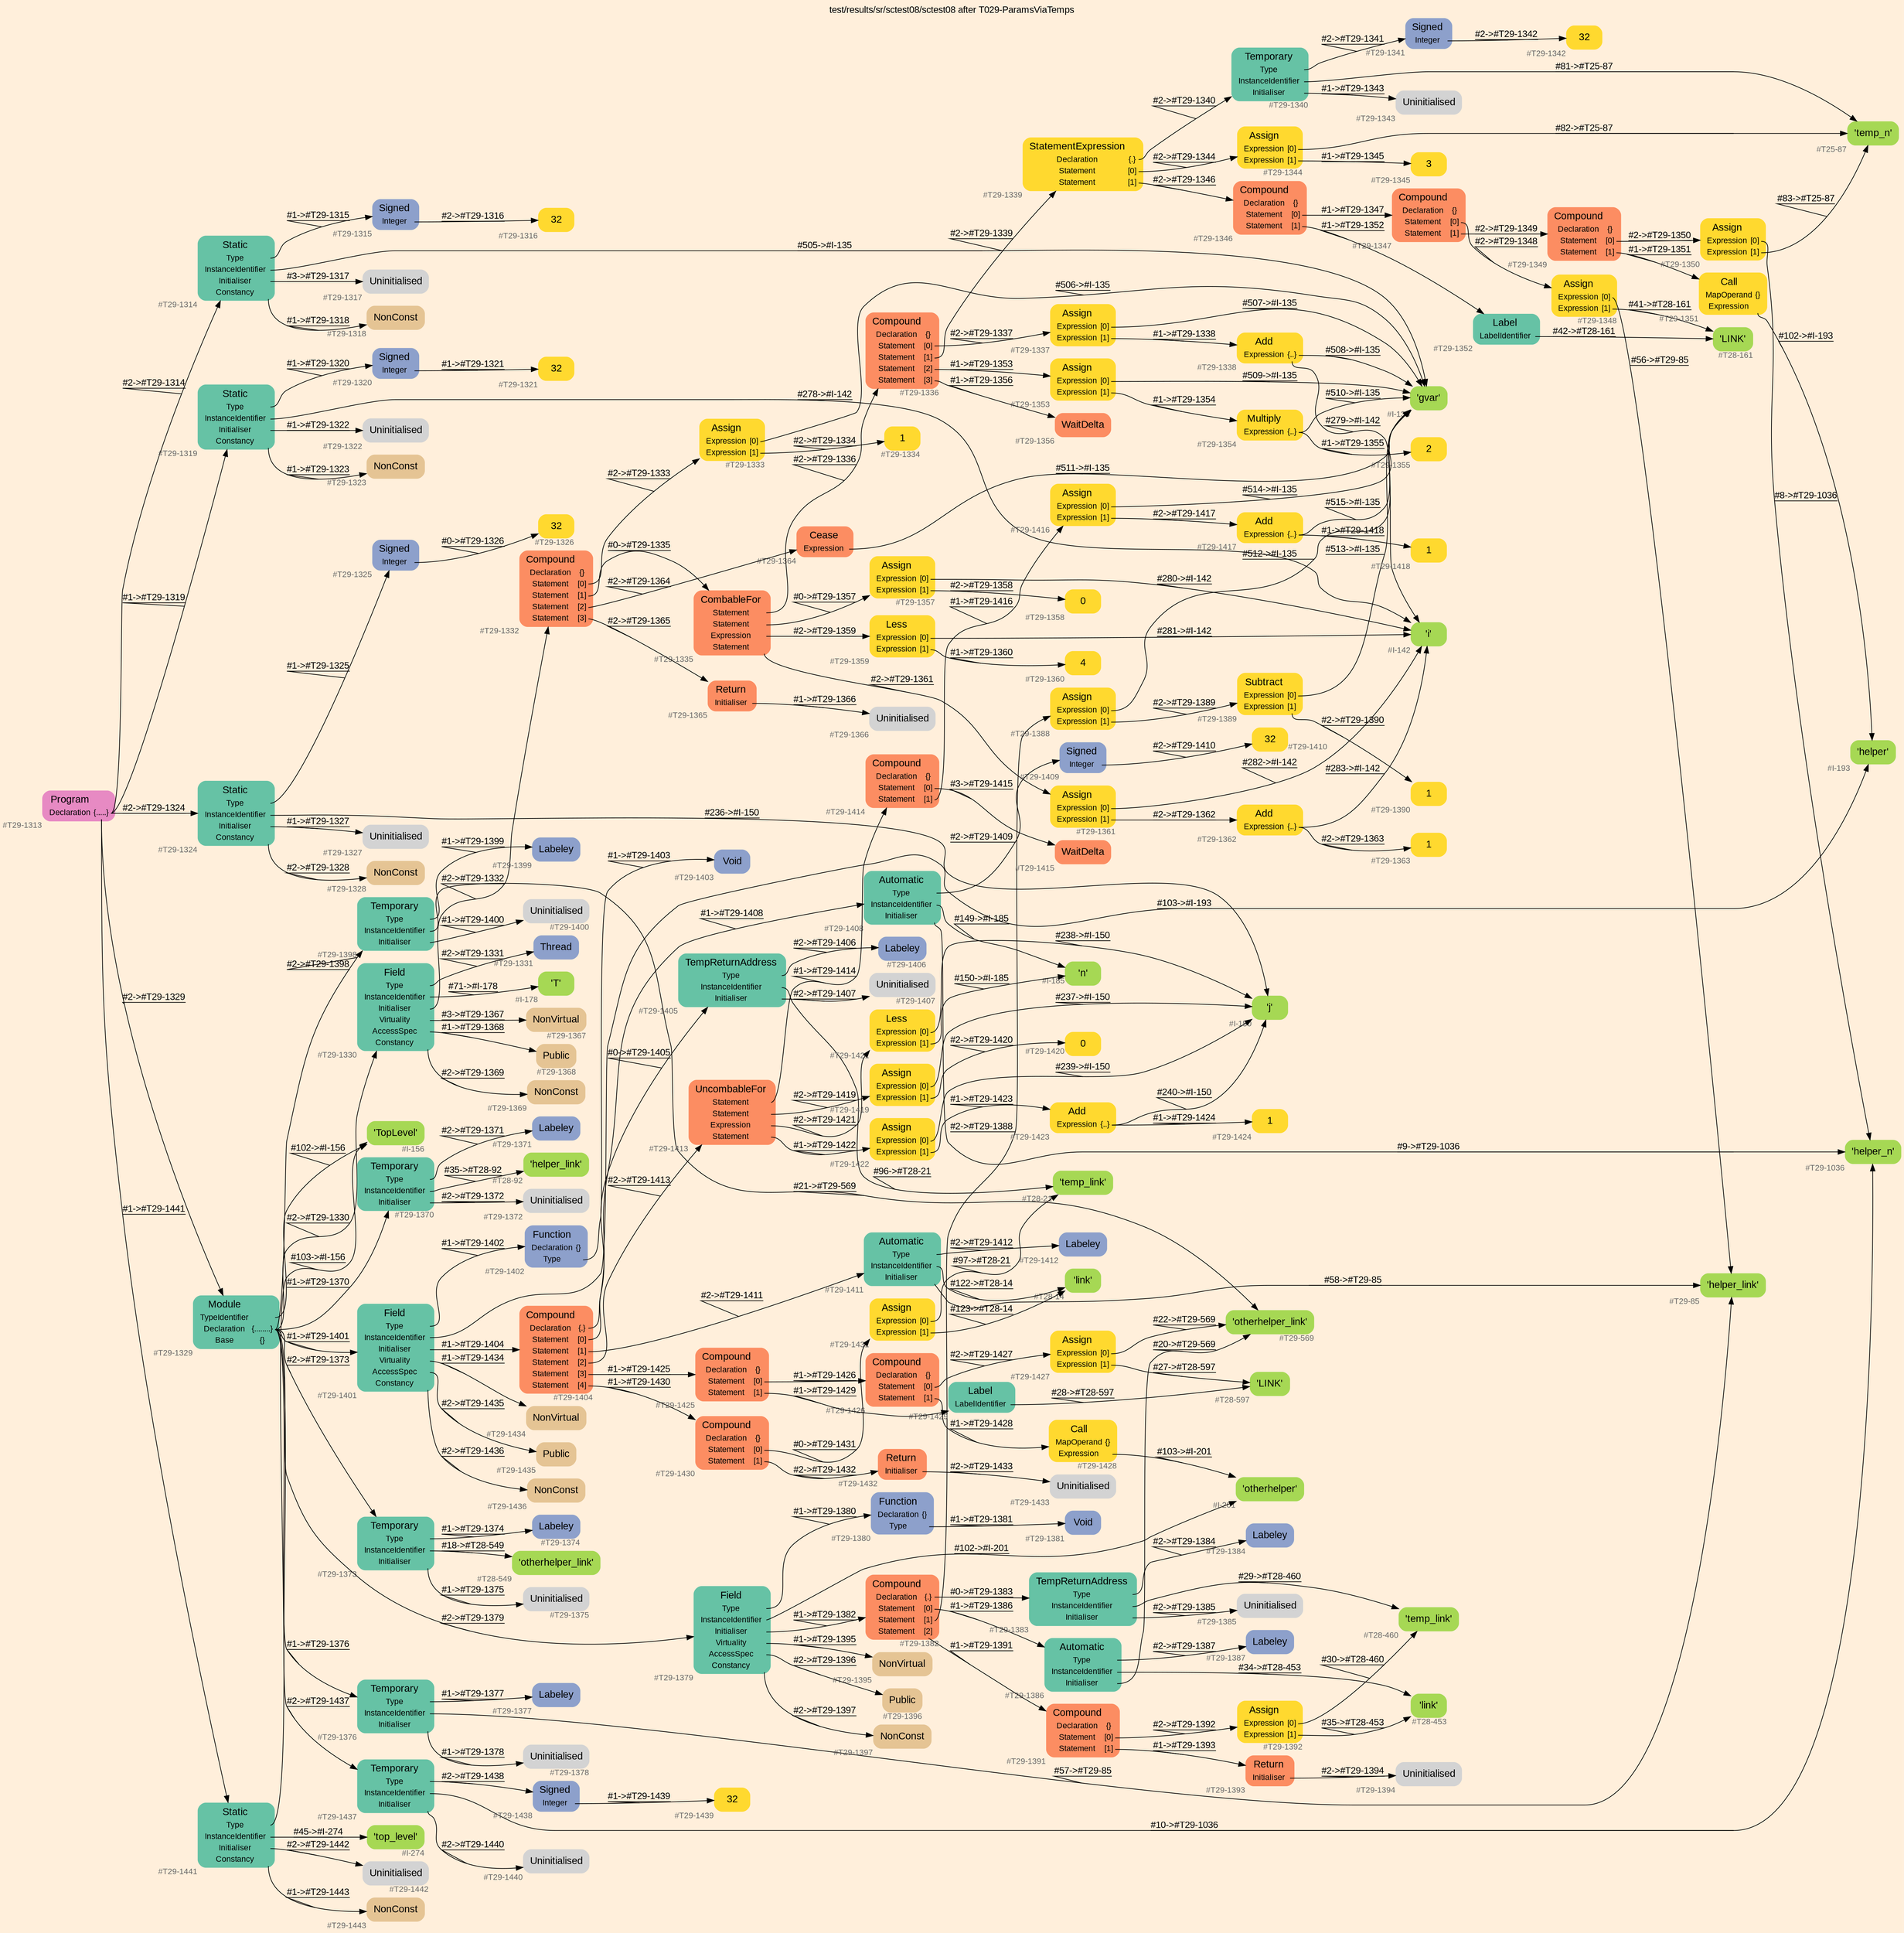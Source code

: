 digraph "test/results/sr/sctest08/sctest08 after T029-ParamsViaTemps" {
label = "test/results/sr/sctest08/sctest08 after T029-ParamsViaTemps"
labelloc = t
graph [
    rankdir = "LR"
    ranksep = 0.3
    bgcolor = antiquewhite1
    color = black
    fontcolor = black
    fontname = "Arial"
];
node [
    fontname = "Arial"
];
edge [
    fontname = "Arial"
];

// -------------------- node figure --------------------
// -------- block #T29-1313 ----------
"#T29-1313" [
    fillcolor = "/set28/4"
    xlabel = "#T29-1313"
    fontsize = "12"
    fontcolor = grey40
    shape = "plaintext"
    label = <<TABLE BORDER="0" CELLBORDER="0" CELLSPACING="0">
     <TR><TD><FONT COLOR="black" POINT-SIZE="15">Program</FONT></TD></TR>
     <TR><TD><FONT COLOR="black" POINT-SIZE="12">Declaration</FONT></TD><TD PORT="port0"><FONT COLOR="black" POINT-SIZE="12">{.....}</FONT></TD></TR>
    </TABLE>>
    style = "rounded,filled"
];

// -------- block #T29-1314 ----------
"#T29-1314" [
    fillcolor = "/set28/1"
    xlabel = "#T29-1314"
    fontsize = "12"
    fontcolor = grey40
    shape = "plaintext"
    label = <<TABLE BORDER="0" CELLBORDER="0" CELLSPACING="0">
     <TR><TD><FONT COLOR="black" POINT-SIZE="15">Static</FONT></TD></TR>
     <TR><TD><FONT COLOR="black" POINT-SIZE="12">Type</FONT></TD><TD PORT="port0"></TD></TR>
     <TR><TD><FONT COLOR="black" POINT-SIZE="12">InstanceIdentifier</FONT></TD><TD PORT="port1"></TD></TR>
     <TR><TD><FONT COLOR="black" POINT-SIZE="12">Initialiser</FONT></TD><TD PORT="port2"></TD></TR>
     <TR><TD><FONT COLOR="black" POINT-SIZE="12">Constancy</FONT></TD><TD PORT="port3"></TD></TR>
    </TABLE>>
    style = "rounded,filled"
];

// -------- block #T29-1315 ----------
"#T29-1315" [
    fillcolor = "/set28/3"
    xlabel = "#T29-1315"
    fontsize = "12"
    fontcolor = grey40
    shape = "plaintext"
    label = <<TABLE BORDER="0" CELLBORDER="0" CELLSPACING="0">
     <TR><TD><FONT COLOR="black" POINT-SIZE="15">Signed</FONT></TD></TR>
     <TR><TD><FONT COLOR="black" POINT-SIZE="12">Integer</FONT></TD><TD PORT="port0"></TD></TR>
    </TABLE>>
    style = "rounded,filled"
];

// -------- block #T29-1316 ----------
"#T29-1316" [
    fillcolor = "/set28/6"
    xlabel = "#T29-1316"
    fontsize = "12"
    fontcolor = grey40
    shape = "plaintext"
    label = <<TABLE BORDER="0" CELLBORDER="0" CELLSPACING="0">
     <TR><TD><FONT COLOR="black" POINT-SIZE="15">32</FONT></TD></TR>
    </TABLE>>
    style = "rounded,filled"
];

// -------- block #I-135 ----------
"#I-135" [
    fillcolor = "/set28/5"
    xlabel = "#I-135"
    fontsize = "12"
    fontcolor = grey40
    shape = "plaintext"
    label = <<TABLE BORDER="0" CELLBORDER="0" CELLSPACING="0">
     <TR><TD><FONT COLOR="black" POINT-SIZE="15">'gvar'</FONT></TD></TR>
    </TABLE>>
    style = "rounded,filled"
];

// -------- block #T29-1317 ----------
"#T29-1317" [
    xlabel = "#T29-1317"
    fontsize = "12"
    fontcolor = grey40
    shape = "plaintext"
    label = <<TABLE BORDER="0" CELLBORDER="0" CELLSPACING="0">
     <TR><TD><FONT COLOR="black" POINT-SIZE="15">Uninitialised</FONT></TD></TR>
    </TABLE>>
    style = "rounded,filled"
];

// -------- block #T29-1318 ----------
"#T29-1318" [
    fillcolor = "/set28/7"
    xlabel = "#T29-1318"
    fontsize = "12"
    fontcolor = grey40
    shape = "plaintext"
    label = <<TABLE BORDER="0" CELLBORDER="0" CELLSPACING="0">
     <TR><TD><FONT COLOR="black" POINT-SIZE="15">NonConst</FONT></TD></TR>
    </TABLE>>
    style = "rounded,filled"
];

// -------- block #T29-1319 ----------
"#T29-1319" [
    fillcolor = "/set28/1"
    xlabel = "#T29-1319"
    fontsize = "12"
    fontcolor = grey40
    shape = "plaintext"
    label = <<TABLE BORDER="0" CELLBORDER="0" CELLSPACING="0">
     <TR><TD><FONT COLOR="black" POINT-SIZE="15">Static</FONT></TD></TR>
     <TR><TD><FONT COLOR="black" POINT-SIZE="12">Type</FONT></TD><TD PORT="port0"></TD></TR>
     <TR><TD><FONT COLOR="black" POINT-SIZE="12">InstanceIdentifier</FONT></TD><TD PORT="port1"></TD></TR>
     <TR><TD><FONT COLOR="black" POINT-SIZE="12">Initialiser</FONT></TD><TD PORT="port2"></TD></TR>
     <TR><TD><FONT COLOR="black" POINT-SIZE="12">Constancy</FONT></TD><TD PORT="port3"></TD></TR>
    </TABLE>>
    style = "rounded,filled"
];

// -------- block #T29-1320 ----------
"#T29-1320" [
    fillcolor = "/set28/3"
    xlabel = "#T29-1320"
    fontsize = "12"
    fontcolor = grey40
    shape = "plaintext"
    label = <<TABLE BORDER="0" CELLBORDER="0" CELLSPACING="0">
     <TR><TD><FONT COLOR="black" POINT-SIZE="15">Signed</FONT></TD></TR>
     <TR><TD><FONT COLOR="black" POINT-SIZE="12">Integer</FONT></TD><TD PORT="port0"></TD></TR>
    </TABLE>>
    style = "rounded,filled"
];

// -------- block #T29-1321 ----------
"#T29-1321" [
    fillcolor = "/set28/6"
    xlabel = "#T29-1321"
    fontsize = "12"
    fontcolor = grey40
    shape = "plaintext"
    label = <<TABLE BORDER="0" CELLBORDER="0" CELLSPACING="0">
     <TR><TD><FONT COLOR="black" POINT-SIZE="15">32</FONT></TD></TR>
    </TABLE>>
    style = "rounded,filled"
];

// -------- block #I-142 ----------
"#I-142" [
    fillcolor = "/set28/5"
    xlabel = "#I-142"
    fontsize = "12"
    fontcolor = grey40
    shape = "plaintext"
    label = <<TABLE BORDER="0" CELLBORDER="0" CELLSPACING="0">
     <TR><TD><FONT COLOR="black" POINT-SIZE="15">'i'</FONT></TD></TR>
    </TABLE>>
    style = "rounded,filled"
];

// -------- block #T29-1322 ----------
"#T29-1322" [
    xlabel = "#T29-1322"
    fontsize = "12"
    fontcolor = grey40
    shape = "plaintext"
    label = <<TABLE BORDER="0" CELLBORDER="0" CELLSPACING="0">
     <TR><TD><FONT COLOR="black" POINT-SIZE="15">Uninitialised</FONT></TD></TR>
    </TABLE>>
    style = "rounded,filled"
];

// -------- block #T29-1323 ----------
"#T29-1323" [
    fillcolor = "/set28/7"
    xlabel = "#T29-1323"
    fontsize = "12"
    fontcolor = grey40
    shape = "plaintext"
    label = <<TABLE BORDER="0" CELLBORDER="0" CELLSPACING="0">
     <TR><TD><FONT COLOR="black" POINT-SIZE="15">NonConst</FONT></TD></TR>
    </TABLE>>
    style = "rounded,filled"
];

// -------- block #T29-1324 ----------
"#T29-1324" [
    fillcolor = "/set28/1"
    xlabel = "#T29-1324"
    fontsize = "12"
    fontcolor = grey40
    shape = "plaintext"
    label = <<TABLE BORDER="0" CELLBORDER="0" CELLSPACING="0">
     <TR><TD><FONT COLOR="black" POINT-SIZE="15">Static</FONT></TD></TR>
     <TR><TD><FONT COLOR="black" POINT-SIZE="12">Type</FONT></TD><TD PORT="port0"></TD></TR>
     <TR><TD><FONT COLOR="black" POINT-SIZE="12">InstanceIdentifier</FONT></TD><TD PORT="port1"></TD></TR>
     <TR><TD><FONT COLOR="black" POINT-SIZE="12">Initialiser</FONT></TD><TD PORT="port2"></TD></TR>
     <TR><TD><FONT COLOR="black" POINT-SIZE="12">Constancy</FONT></TD><TD PORT="port3"></TD></TR>
    </TABLE>>
    style = "rounded,filled"
];

// -------- block #T29-1325 ----------
"#T29-1325" [
    fillcolor = "/set28/3"
    xlabel = "#T29-1325"
    fontsize = "12"
    fontcolor = grey40
    shape = "plaintext"
    label = <<TABLE BORDER="0" CELLBORDER="0" CELLSPACING="0">
     <TR><TD><FONT COLOR="black" POINT-SIZE="15">Signed</FONT></TD></TR>
     <TR><TD><FONT COLOR="black" POINT-SIZE="12">Integer</FONT></TD><TD PORT="port0"></TD></TR>
    </TABLE>>
    style = "rounded,filled"
];

// -------- block #T29-1326 ----------
"#T29-1326" [
    fillcolor = "/set28/6"
    xlabel = "#T29-1326"
    fontsize = "12"
    fontcolor = grey40
    shape = "plaintext"
    label = <<TABLE BORDER="0" CELLBORDER="0" CELLSPACING="0">
     <TR><TD><FONT COLOR="black" POINT-SIZE="15">32</FONT></TD></TR>
    </TABLE>>
    style = "rounded,filled"
];

// -------- block #I-150 ----------
"#I-150" [
    fillcolor = "/set28/5"
    xlabel = "#I-150"
    fontsize = "12"
    fontcolor = grey40
    shape = "plaintext"
    label = <<TABLE BORDER="0" CELLBORDER="0" CELLSPACING="0">
     <TR><TD><FONT COLOR="black" POINT-SIZE="15">'j'</FONT></TD></TR>
    </TABLE>>
    style = "rounded,filled"
];

// -------- block #T29-1327 ----------
"#T29-1327" [
    xlabel = "#T29-1327"
    fontsize = "12"
    fontcolor = grey40
    shape = "plaintext"
    label = <<TABLE BORDER="0" CELLBORDER="0" CELLSPACING="0">
     <TR><TD><FONT COLOR="black" POINT-SIZE="15">Uninitialised</FONT></TD></TR>
    </TABLE>>
    style = "rounded,filled"
];

// -------- block #T29-1328 ----------
"#T29-1328" [
    fillcolor = "/set28/7"
    xlabel = "#T29-1328"
    fontsize = "12"
    fontcolor = grey40
    shape = "plaintext"
    label = <<TABLE BORDER="0" CELLBORDER="0" CELLSPACING="0">
     <TR><TD><FONT COLOR="black" POINT-SIZE="15">NonConst</FONT></TD></TR>
    </TABLE>>
    style = "rounded,filled"
];

// -------- block #T29-1329 ----------
"#T29-1329" [
    fillcolor = "/set28/1"
    xlabel = "#T29-1329"
    fontsize = "12"
    fontcolor = grey40
    shape = "plaintext"
    label = <<TABLE BORDER="0" CELLBORDER="0" CELLSPACING="0">
     <TR><TD><FONT COLOR="black" POINT-SIZE="15">Module</FONT></TD></TR>
     <TR><TD><FONT COLOR="black" POINT-SIZE="12">TypeIdentifier</FONT></TD><TD PORT="port0"></TD></TR>
     <TR><TD><FONT COLOR="black" POINT-SIZE="12">Declaration</FONT></TD><TD PORT="port1"><FONT COLOR="black" POINT-SIZE="12">{........}</FONT></TD></TR>
     <TR><TD><FONT COLOR="black" POINT-SIZE="12">Base</FONT></TD><TD PORT="port2"><FONT COLOR="black" POINT-SIZE="12">{}</FONT></TD></TR>
    </TABLE>>
    style = "rounded,filled"
];

// -------- block #I-156 ----------
"#I-156" [
    fillcolor = "/set28/5"
    xlabel = "#I-156"
    fontsize = "12"
    fontcolor = grey40
    shape = "plaintext"
    label = <<TABLE BORDER="0" CELLBORDER="0" CELLSPACING="0">
     <TR><TD><FONT COLOR="black" POINT-SIZE="15">'TopLevel'</FONT></TD></TR>
    </TABLE>>
    style = "rounded,filled"
];

// -------- block #T29-1330 ----------
"#T29-1330" [
    fillcolor = "/set28/1"
    xlabel = "#T29-1330"
    fontsize = "12"
    fontcolor = grey40
    shape = "plaintext"
    label = <<TABLE BORDER="0" CELLBORDER="0" CELLSPACING="0">
     <TR><TD><FONT COLOR="black" POINT-SIZE="15">Field</FONT></TD></TR>
     <TR><TD><FONT COLOR="black" POINT-SIZE="12">Type</FONT></TD><TD PORT="port0"></TD></TR>
     <TR><TD><FONT COLOR="black" POINT-SIZE="12">InstanceIdentifier</FONT></TD><TD PORT="port1"></TD></TR>
     <TR><TD><FONT COLOR="black" POINT-SIZE="12">Initialiser</FONT></TD><TD PORT="port2"></TD></TR>
     <TR><TD><FONT COLOR="black" POINT-SIZE="12">Virtuality</FONT></TD><TD PORT="port3"></TD></TR>
     <TR><TD><FONT COLOR="black" POINT-SIZE="12">AccessSpec</FONT></TD><TD PORT="port4"></TD></TR>
     <TR><TD><FONT COLOR="black" POINT-SIZE="12">Constancy</FONT></TD><TD PORT="port5"></TD></TR>
    </TABLE>>
    style = "rounded,filled"
];

// -------- block #T29-1331 ----------
"#T29-1331" [
    fillcolor = "/set28/3"
    xlabel = "#T29-1331"
    fontsize = "12"
    fontcolor = grey40
    shape = "plaintext"
    label = <<TABLE BORDER="0" CELLBORDER="0" CELLSPACING="0">
     <TR><TD><FONT COLOR="black" POINT-SIZE="15">Thread</FONT></TD></TR>
    </TABLE>>
    style = "rounded,filled"
];

// -------- block #I-178 ----------
"#I-178" [
    fillcolor = "/set28/5"
    xlabel = "#I-178"
    fontsize = "12"
    fontcolor = grey40
    shape = "plaintext"
    label = <<TABLE BORDER="0" CELLBORDER="0" CELLSPACING="0">
     <TR><TD><FONT COLOR="black" POINT-SIZE="15">'T'</FONT></TD></TR>
    </TABLE>>
    style = "rounded,filled"
];

// -------- block #T29-1332 ----------
"#T29-1332" [
    fillcolor = "/set28/2"
    xlabel = "#T29-1332"
    fontsize = "12"
    fontcolor = grey40
    shape = "plaintext"
    label = <<TABLE BORDER="0" CELLBORDER="0" CELLSPACING="0">
     <TR><TD><FONT COLOR="black" POINT-SIZE="15">Compound</FONT></TD></TR>
     <TR><TD><FONT COLOR="black" POINT-SIZE="12">Declaration</FONT></TD><TD PORT="port0"><FONT COLOR="black" POINT-SIZE="12">{}</FONT></TD></TR>
     <TR><TD><FONT COLOR="black" POINT-SIZE="12">Statement</FONT></TD><TD PORT="port1"><FONT COLOR="black" POINT-SIZE="12">[0]</FONT></TD></TR>
     <TR><TD><FONT COLOR="black" POINT-SIZE="12">Statement</FONT></TD><TD PORT="port2"><FONT COLOR="black" POINT-SIZE="12">[1]</FONT></TD></TR>
     <TR><TD><FONT COLOR="black" POINT-SIZE="12">Statement</FONT></TD><TD PORT="port3"><FONT COLOR="black" POINT-SIZE="12">[2]</FONT></TD></TR>
     <TR><TD><FONT COLOR="black" POINT-SIZE="12">Statement</FONT></TD><TD PORT="port4"><FONT COLOR="black" POINT-SIZE="12">[3]</FONT></TD></TR>
    </TABLE>>
    style = "rounded,filled"
];

// -------- block #T29-1333 ----------
"#T29-1333" [
    fillcolor = "/set28/6"
    xlabel = "#T29-1333"
    fontsize = "12"
    fontcolor = grey40
    shape = "plaintext"
    label = <<TABLE BORDER="0" CELLBORDER="0" CELLSPACING="0">
     <TR><TD><FONT COLOR="black" POINT-SIZE="15">Assign</FONT></TD></TR>
     <TR><TD><FONT COLOR="black" POINT-SIZE="12">Expression</FONT></TD><TD PORT="port0"><FONT COLOR="black" POINT-SIZE="12">[0]</FONT></TD></TR>
     <TR><TD><FONT COLOR="black" POINT-SIZE="12">Expression</FONT></TD><TD PORT="port1"><FONT COLOR="black" POINT-SIZE="12">[1]</FONT></TD></TR>
    </TABLE>>
    style = "rounded,filled"
];

// -------- block #T29-1334 ----------
"#T29-1334" [
    fillcolor = "/set28/6"
    xlabel = "#T29-1334"
    fontsize = "12"
    fontcolor = grey40
    shape = "plaintext"
    label = <<TABLE BORDER="0" CELLBORDER="0" CELLSPACING="0">
     <TR><TD><FONT COLOR="black" POINT-SIZE="15">1</FONT></TD></TR>
    </TABLE>>
    style = "rounded,filled"
];

// -------- block #T29-1335 ----------
"#T29-1335" [
    fillcolor = "/set28/2"
    xlabel = "#T29-1335"
    fontsize = "12"
    fontcolor = grey40
    shape = "plaintext"
    label = <<TABLE BORDER="0" CELLBORDER="0" CELLSPACING="0">
     <TR><TD><FONT COLOR="black" POINT-SIZE="15">CombableFor</FONT></TD></TR>
     <TR><TD><FONT COLOR="black" POINT-SIZE="12">Statement</FONT></TD><TD PORT="port0"></TD></TR>
     <TR><TD><FONT COLOR="black" POINT-SIZE="12">Statement</FONT></TD><TD PORT="port1"></TD></TR>
     <TR><TD><FONT COLOR="black" POINT-SIZE="12">Expression</FONT></TD><TD PORT="port2"></TD></TR>
     <TR><TD><FONT COLOR="black" POINT-SIZE="12">Statement</FONT></TD><TD PORT="port3"></TD></TR>
    </TABLE>>
    style = "rounded,filled"
];

// -------- block #T29-1336 ----------
"#T29-1336" [
    fillcolor = "/set28/2"
    xlabel = "#T29-1336"
    fontsize = "12"
    fontcolor = grey40
    shape = "plaintext"
    label = <<TABLE BORDER="0" CELLBORDER="0" CELLSPACING="0">
     <TR><TD><FONT COLOR="black" POINT-SIZE="15">Compound</FONT></TD></TR>
     <TR><TD><FONT COLOR="black" POINT-SIZE="12">Declaration</FONT></TD><TD PORT="port0"><FONT COLOR="black" POINT-SIZE="12">{}</FONT></TD></TR>
     <TR><TD><FONT COLOR="black" POINT-SIZE="12">Statement</FONT></TD><TD PORT="port1"><FONT COLOR="black" POINT-SIZE="12">[0]</FONT></TD></TR>
     <TR><TD><FONT COLOR="black" POINT-SIZE="12">Statement</FONT></TD><TD PORT="port2"><FONT COLOR="black" POINT-SIZE="12">[1]</FONT></TD></TR>
     <TR><TD><FONT COLOR="black" POINT-SIZE="12">Statement</FONT></TD><TD PORT="port3"><FONT COLOR="black" POINT-SIZE="12">[2]</FONT></TD></TR>
     <TR><TD><FONT COLOR="black" POINT-SIZE="12">Statement</FONT></TD><TD PORT="port4"><FONT COLOR="black" POINT-SIZE="12">[3]</FONT></TD></TR>
    </TABLE>>
    style = "rounded,filled"
];

// -------- block #T29-1337 ----------
"#T29-1337" [
    fillcolor = "/set28/6"
    xlabel = "#T29-1337"
    fontsize = "12"
    fontcolor = grey40
    shape = "plaintext"
    label = <<TABLE BORDER="0" CELLBORDER="0" CELLSPACING="0">
     <TR><TD><FONT COLOR="black" POINT-SIZE="15">Assign</FONT></TD></TR>
     <TR><TD><FONT COLOR="black" POINT-SIZE="12">Expression</FONT></TD><TD PORT="port0"><FONT COLOR="black" POINT-SIZE="12">[0]</FONT></TD></TR>
     <TR><TD><FONT COLOR="black" POINT-SIZE="12">Expression</FONT></TD><TD PORT="port1"><FONT COLOR="black" POINT-SIZE="12">[1]</FONT></TD></TR>
    </TABLE>>
    style = "rounded,filled"
];

// -------- block #T29-1338 ----------
"#T29-1338" [
    fillcolor = "/set28/6"
    xlabel = "#T29-1338"
    fontsize = "12"
    fontcolor = grey40
    shape = "plaintext"
    label = <<TABLE BORDER="0" CELLBORDER="0" CELLSPACING="0">
     <TR><TD><FONT COLOR="black" POINT-SIZE="15">Add</FONT></TD></TR>
     <TR><TD><FONT COLOR="black" POINT-SIZE="12">Expression</FONT></TD><TD PORT="port0"><FONT COLOR="black" POINT-SIZE="12">{..}</FONT></TD></TR>
    </TABLE>>
    style = "rounded,filled"
];

// -------- block #T29-1339 ----------
"#T29-1339" [
    fillcolor = "/set28/6"
    xlabel = "#T29-1339"
    fontsize = "12"
    fontcolor = grey40
    shape = "plaintext"
    label = <<TABLE BORDER="0" CELLBORDER="0" CELLSPACING="0">
     <TR><TD><FONT COLOR="black" POINT-SIZE="15">StatementExpression</FONT></TD></TR>
     <TR><TD><FONT COLOR="black" POINT-SIZE="12">Declaration</FONT></TD><TD PORT="port0"><FONT COLOR="black" POINT-SIZE="12">{.}</FONT></TD></TR>
     <TR><TD><FONT COLOR="black" POINT-SIZE="12">Statement</FONT></TD><TD PORT="port1"><FONT COLOR="black" POINT-SIZE="12">[0]</FONT></TD></TR>
     <TR><TD><FONT COLOR="black" POINT-SIZE="12">Statement</FONT></TD><TD PORT="port2"><FONT COLOR="black" POINT-SIZE="12">[1]</FONT></TD></TR>
    </TABLE>>
    style = "rounded,filled"
];

// -------- block #T29-1340 ----------
"#T29-1340" [
    fillcolor = "/set28/1"
    xlabel = "#T29-1340"
    fontsize = "12"
    fontcolor = grey40
    shape = "plaintext"
    label = <<TABLE BORDER="0" CELLBORDER="0" CELLSPACING="0">
     <TR><TD><FONT COLOR="black" POINT-SIZE="15">Temporary</FONT></TD></TR>
     <TR><TD><FONT COLOR="black" POINT-SIZE="12">Type</FONT></TD><TD PORT="port0"></TD></TR>
     <TR><TD><FONT COLOR="black" POINT-SIZE="12">InstanceIdentifier</FONT></TD><TD PORT="port1"></TD></TR>
     <TR><TD><FONT COLOR="black" POINT-SIZE="12">Initialiser</FONT></TD><TD PORT="port2"></TD></TR>
    </TABLE>>
    style = "rounded,filled"
];

// -------- block #T29-1341 ----------
"#T29-1341" [
    fillcolor = "/set28/3"
    xlabel = "#T29-1341"
    fontsize = "12"
    fontcolor = grey40
    shape = "plaintext"
    label = <<TABLE BORDER="0" CELLBORDER="0" CELLSPACING="0">
     <TR><TD><FONT COLOR="black" POINT-SIZE="15">Signed</FONT></TD></TR>
     <TR><TD><FONT COLOR="black" POINT-SIZE="12">Integer</FONT></TD><TD PORT="port0"></TD></TR>
    </TABLE>>
    style = "rounded,filled"
];

// -------- block #T29-1342 ----------
"#T29-1342" [
    fillcolor = "/set28/6"
    xlabel = "#T29-1342"
    fontsize = "12"
    fontcolor = grey40
    shape = "plaintext"
    label = <<TABLE BORDER="0" CELLBORDER="0" CELLSPACING="0">
     <TR><TD><FONT COLOR="black" POINT-SIZE="15">32</FONT></TD></TR>
    </TABLE>>
    style = "rounded,filled"
];

// -------- block #T25-87 ----------
"#T25-87" [
    fillcolor = "/set28/5"
    xlabel = "#T25-87"
    fontsize = "12"
    fontcolor = grey40
    shape = "plaintext"
    label = <<TABLE BORDER="0" CELLBORDER="0" CELLSPACING="0">
     <TR><TD><FONT COLOR="black" POINT-SIZE="15">'temp_n'</FONT></TD></TR>
    </TABLE>>
    style = "rounded,filled"
];

// -------- block #T29-1343 ----------
"#T29-1343" [
    xlabel = "#T29-1343"
    fontsize = "12"
    fontcolor = grey40
    shape = "plaintext"
    label = <<TABLE BORDER="0" CELLBORDER="0" CELLSPACING="0">
     <TR><TD><FONT COLOR="black" POINT-SIZE="15">Uninitialised</FONT></TD></TR>
    </TABLE>>
    style = "rounded,filled"
];

// -------- block #T29-1344 ----------
"#T29-1344" [
    fillcolor = "/set28/6"
    xlabel = "#T29-1344"
    fontsize = "12"
    fontcolor = grey40
    shape = "plaintext"
    label = <<TABLE BORDER="0" CELLBORDER="0" CELLSPACING="0">
     <TR><TD><FONT COLOR="black" POINT-SIZE="15">Assign</FONT></TD></TR>
     <TR><TD><FONT COLOR="black" POINT-SIZE="12">Expression</FONT></TD><TD PORT="port0"><FONT COLOR="black" POINT-SIZE="12">[0]</FONT></TD></TR>
     <TR><TD><FONT COLOR="black" POINT-SIZE="12">Expression</FONT></TD><TD PORT="port1"><FONT COLOR="black" POINT-SIZE="12">[1]</FONT></TD></TR>
    </TABLE>>
    style = "rounded,filled"
];

// -------- block #T29-1345 ----------
"#T29-1345" [
    fillcolor = "/set28/6"
    xlabel = "#T29-1345"
    fontsize = "12"
    fontcolor = grey40
    shape = "plaintext"
    label = <<TABLE BORDER="0" CELLBORDER="0" CELLSPACING="0">
     <TR><TD><FONT COLOR="black" POINT-SIZE="15">3</FONT></TD></TR>
    </TABLE>>
    style = "rounded,filled"
];

// -------- block #T29-1346 ----------
"#T29-1346" [
    fillcolor = "/set28/2"
    xlabel = "#T29-1346"
    fontsize = "12"
    fontcolor = grey40
    shape = "plaintext"
    label = <<TABLE BORDER="0" CELLBORDER="0" CELLSPACING="0">
     <TR><TD><FONT COLOR="black" POINT-SIZE="15">Compound</FONT></TD></TR>
     <TR><TD><FONT COLOR="black" POINT-SIZE="12">Declaration</FONT></TD><TD PORT="port0"><FONT COLOR="black" POINT-SIZE="12">{}</FONT></TD></TR>
     <TR><TD><FONT COLOR="black" POINT-SIZE="12">Statement</FONT></TD><TD PORT="port1"><FONT COLOR="black" POINT-SIZE="12">[0]</FONT></TD></TR>
     <TR><TD><FONT COLOR="black" POINT-SIZE="12">Statement</FONT></TD><TD PORT="port2"><FONT COLOR="black" POINT-SIZE="12">[1]</FONT></TD></TR>
    </TABLE>>
    style = "rounded,filled"
];

// -------- block #T29-1347 ----------
"#T29-1347" [
    fillcolor = "/set28/2"
    xlabel = "#T29-1347"
    fontsize = "12"
    fontcolor = grey40
    shape = "plaintext"
    label = <<TABLE BORDER="0" CELLBORDER="0" CELLSPACING="0">
     <TR><TD><FONT COLOR="black" POINT-SIZE="15">Compound</FONT></TD></TR>
     <TR><TD><FONT COLOR="black" POINT-SIZE="12">Declaration</FONT></TD><TD PORT="port0"><FONT COLOR="black" POINT-SIZE="12">{}</FONT></TD></TR>
     <TR><TD><FONT COLOR="black" POINT-SIZE="12">Statement</FONT></TD><TD PORT="port1"><FONT COLOR="black" POINT-SIZE="12">[0]</FONT></TD></TR>
     <TR><TD><FONT COLOR="black" POINT-SIZE="12">Statement</FONT></TD><TD PORT="port2"><FONT COLOR="black" POINT-SIZE="12">[1]</FONT></TD></TR>
    </TABLE>>
    style = "rounded,filled"
];

// -------- block #T29-1348 ----------
"#T29-1348" [
    fillcolor = "/set28/6"
    xlabel = "#T29-1348"
    fontsize = "12"
    fontcolor = grey40
    shape = "plaintext"
    label = <<TABLE BORDER="0" CELLBORDER="0" CELLSPACING="0">
     <TR><TD><FONT COLOR="black" POINT-SIZE="15">Assign</FONT></TD></TR>
     <TR><TD><FONT COLOR="black" POINT-SIZE="12">Expression</FONT></TD><TD PORT="port0"><FONT COLOR="black" POINT-SIZE="12">[0]</FONT></TD></TR>
     <TR><TD><FONT COLOR="black" POINT-SIZE="12">Expression</FONT></TD><TD PORT="port1"><FONT COLOR="black" POINT-SIZE="12">[1]</FONT></TD></TR>
    </TABLE>>
    style = "rounded,filled"
];

// -------- block #T29-85 ----------
"#T29-85" [
    fillcolor = "/set28/5"
    xlabel = "#T29-85"
    fontsize = "12"
    fontcolor = grey40
    shape = "plaintext"
    label = <<TABLE BORDER="0" CELLBORDER="0" CELLSPACING="0">
     <TR><TD><FONT COLOR="black" POINT-SIZE="15">'helper_link'</FONT></TD></TR>
    </TABLE>>
    style = "rounded,filled"
];

// -------- block #T28-161 ----------
"#T28-161" [
    fillcolor = "/set28/5"
    xlabel = "#T28-161"
    fontsize = "12"
    fontcolor = grey40
    shape = "plaintext"
    label = <<TABLE BORDER="0" CELLBORDER="0" CELLSPACING="0">
     <TR><TD><FONT COLOR="black" POINT-SIZE="15">'LINK'</FONT></TD></TR>
    </TABLE>>
    style = "rounded,filled"
];

// -------- block #T29-1349 ----------
"#T29-1349" [
    fillcolor = "/set28/2"
    xlabel = "#T29-1349"
    fontsize = "12"
    fontcolor = grey40
    shape = "plaintext"
    label = <<TABLE BORDER="0" CELLBORDER="0" CELLSPACING="0">
     <TR><TD><FONT COLOR="black" POINT-SIZE="15">Compound</FONT></TD></TR>
     <TR><TD><FONT COLOR="black" POINT-SIZE="12">Declaration</FONT></TD><TD PORT="port0"><FONT COLOR="black" POINT-SIZE="12">{}</FONT></TD></TR>
     <TR><TD><FONT COLOR="black" POINT-SIZE="12">Statement</FONT></TD><TD PORT="port1"><FONT COLOR="black" POINT-SIZE="12">[0]</FONT></TD></TR>
     <TR><TD><FONT COLOR="black" POINT-SIZE="12">Statement</FONT></TD><TD PORT="port2"><FONT COLOR="black" POINT-SIZE="12">[1]</FONT></TD></TR>
    </TABLE>>
    style = "rounded,filled"
];

// -------- block #T29-1350 ----------
"#T29-1350" [
    fillcolor = "/set28/6"
    xlabel = "#T29-1350"
    fontsize = "12"
    fontcolor = grey40
    shape = "plaintext"
    label = <<TABLE BORDER="0" CELLBORDER="0" CELLSPACING="0">
     <TR><TD><FONT COLOR="black" POINT-SIZE="15">Assign</FONT></TD></TR>
     <TR><TD><FONT COLOR="black" POINT-SIZE="12">Expression</FONT></TD><TD PORT="port0"><FONT COLOR="black" POINT-SIZE="12">[0]</FONT></TD></TR>
     <TR><TD><FONT COLOR="black" POINT-SIZE="12">Expression</FONT></TD><TD PORT="port1"><FONT COLOR="black" POINT-SIZE="12">[1]</FONT></TD></TR>
    </TABLE>>
    style = "rounded,filled"
];

// -------- block #T29-1036 ----------
"#T29-1036" [
    fillcolor = "/set28/5"
    xlabel = "#T29-1036"
    fontsize = "12"
    fontcolor = grey40
    shape = "plaintext"
    label = <<TABLE BORDER="0" CELLBORDER="0" CELLSPACING="0">
     <TR><TD><FONT COLOR="black" POINT-SIZE="15">'helper_n'</FONT></TD></TR>
    </TABLE>>
    style = "rounded,filled"
];

// -------- block #T29-1351 ----------
"#T29-1351" [
    fillcolor = "/set28/6"
    xlabel = "#T29-1351"
    fontsize = "12"
    fontcolor = grey40
    shape = "plaintext"
    label = <<TABLE BORDER="0" CELLBORDER="0" CELLSPACING="0">
     <TR><TD><FONT COLOR="black" POINT-SIZE="15">Call</FONT></TD></TR>
     <TR><TD><FONT COLOR="black" POINT-SIZE="12">MapOperand</FONT></TD><TD PORT="port0"><FONT COLOR="black" POINT-SIZE="12">{}</FONT></TD></TR>
     <TR><TD><FONT COLOR="black" POINT-SIZE="12">Expression</FONT></TD><TD PORT="port1"></TD></TR>
    </TABLE>>
    style = "rounded,filled"
];

// -------- block #I-193 ----------
"#I-193" [
    fillcolor = "/set28/5"
    xlabel = "#I-193"
    fontsize = "12"
    fontcolor = grey40
    shape = "plaintext"
    label = <<TABLE BORDER="0" CELLBORDER="0" CELLSPACING="0">
     <TR><TD><FONT COLOR="black" POINT-SIZE="15">'helper'</FONT></TD></TR>
    </TABLE>>
    style = "rounded,filled"
];

// -------- block #T29-1352 ----------
"#T29-1352" [
    fillcolor = "/set28/1"
    xlabel = "#T29-1352"
    fontsize = "12"
    fontcolor = grey40
    shape = "plaintext"
    label = <<TABLE BORDER="0" CELLBORDER="0" CELLSPACING="0">
     <TR><TD><FONT COLOR="black" POINT-SIZE="15">Label</FONT></TD></TR>
     <TR><TD><FONT COLOR="black" POINT-SIZE="12">LabelIdentifier</FONT></TD><TD PORT="port0"></TD></TR>
    </TABLE>>
    style = "rounded,filled"
];

// -------- block #T29-1353 ----------
"#T29-1353" [
    fillcolor = "/set28/6"
    xlabel = "#T29-1353"
    fontsize = "12"
    fontcolor = grey40
    shape = "plaintext"
    label = <<TABLE BORDER="0" CELLBORDER="0" CELLSPACING="0">
     <TR><TD><FONT COLOR="black" POINT-SIZE="15">Assign</FONT></TD></TR>
     <TR><TD><FONT COLOR="black" POINT-SIZE="12">Expression</FONT></TD><TD PORT="port0"><FONT COLOR="black" POINT-SIZE="12">[0]</FONT></TD></TR>
     <TR><TD><FONT COLOR="black" POINT-SIZE="12">Expression</FONT></TD><TD PORT="port1"><FONT COLOR="black" POINT-SIZE="12">[1]</FONT></TD></TR>
    </TABLE>>
    style = "rounded,filled"
];

// -------- block #T29-1354 ----------
"#T29-1354" [
    fillcolor = "/set28/6"
    xlabel = "#T29-1354"
    fontsize = "12"
    fontcolor = grey40
    shape = "plaintext"
    label = <<TABLE BORDER="0" CELLBORDER="0" CELLSPACING="0">
     <TR><TD><FONT COLOR="black" POINT-SIZE="15">Multiply</FONT></TD></TR>
     <TR><TD><FONT COLOR="black" POINT-SIZE="12">Expression</FONT></TD><TD PORT="port0"><FONT COLOR="black" POINT-SIZE="12">{..}</FONT></TD></TR>
    </TABLE>>
    style = "rounded,filled"
];

// -------- block #T29-1355 ----------
"#T29-1355" [
    fillcolor = "/set28/6"
    xlabel = "#T29-1355"
    fontsize = "12"
    fontcolor = grey40
    shape = "plaintext"
    label = <<TABLE BORDER="0" CELLBORDER="0" CELLSPACING="0">
     <TR><TD><FONT COLOR="black" POINT-SIZE="15">2</FONT></TD></TR>
    </TABLE>>
    style = "rounded,filled"
];

// -------- block #T29-1356 ----------
"#T29-1356" [
    fillcolor = "/set28/2"
    xlabel = "#T29-1356"
    fontsize = "12"
    fontcolor = grey40
    shape = "plaintext"
    label = <<TABLE BORDER="0" CELLBORDER="0" CELLSPACING="0">
     <TR><TD><FONT COLOR="black" POINT-SIZE="15">WaitDelta</FONT></TD></TR>
    </TABLE>>
    style = "rounded,filled"
];

// -------- block #T29-1357 ----------
"#T29-1357" [
    fillcolor = "/set28/6"
    xlabel = "#T29-1357"
    fontsize = "12"
    fontcolor = grey40
    shape = "plaintext"
    label = <<TABLE BORDER="0" CELLBORDER="0" CELLSPACING="0">
     <TR><TD><FONT COLOR="black" POINT-SIZE="15">Assign</FONT></TD></TR>
     <TR><TD><FONT COLOR="black" POINT-SIZE="12">Expression</FONT></TD><TD PORT="port0"><FONT COLOR="black" POINT-SIZE="12">[0]</FONT></TD></TR>
     <TR><TD><FONT COLOR="black" POINT-SIZE="12">Expression</FONT></TD><TD PORT="port1"><FONT COLOR="black" POINT-SIZE="12">[1]</FONT></TD></TR>
    </TABLE>>
    style = "rounded,filled"
];

// -------- block #T29-1358 ----------
"#T29-1358" [
    fillcolor = "/set28/6"
    xlabel = "#T29-1358"
    fontsize = "12"
    fontcolor = grey40
    shape = "plaintext"
    label = <<TABLE BORDER="0" CELLBORDER="0" CELLSPACING="0">
     <TR><TD><FONT COLOR="black" POINT-SIZE="15">0</FONT></TD></TR>
    </TABLE>>
    style = "rounded,filled"
];

// -------- block #T29-1359 ----------
"#T29-1359" [
    fillcolor = "/set28/6"
    xlabel = "#T29-1359"
    fontsize = "12"
    fontcolor = grey40
    shape = "plaintext"
    label = <<TABLE BORDER="0" CELLBORDER="0" CELLSPACING="0">
     <TR><TD><FONT COLOR="black" POINT-SIZE="15">Less</FONT></TD></TR>
     <TR><TD><FONT COLOR="black" POINT-SIZE="12">Expression</FONT></TD><TD PORT="port0"><FONT COLOR="black" POINT-SIZE="12">[0]</FONT></TD></TR>
     <TR><TD><FONT COLOR="black" POINT-SIZE="12">Expression</FONT></TD><TD PORT="port1"><FONT COLOR="black" POINT-SIZE="12">[1]</FONT></TD></TR>
    </TABLE>>
    style = "rounded,filled"
];

// -------- block #T29-1360 ----------
"#T29-1360" [
    fillcolor = "/set28/6"
    xlabel = "#T29-1360"
    fontsize = "12"
    fontcolor = grey40
    shape = "plaintext"
    label = <<TABLE BORDER="0" CELLBORDER="0" CELLSPACING="0">
     <TR><TD><FONT COLOR="black" POINT-SIZE="15">4</FONT></TD></TR>
    </TABLE>>
    style = "rounded,filled"
];

// -------- block #T29-1361 ----------
"#T29-1361" [
    fillcolor = "/set28/6"
    xlabel = "#T29-1361"
    fontsize = "12"
    fontcolor = grey40
    shape = "plaintext"
    label = <<TABLE BORDER="0" CELLBORDER="0" CELLSPACING="0">
     <TR><TD><FONT COLOR="black" POINT-SIZE="15">Assign</FONT></TD></TR>
     <TR><TD><FONT COLOR="black" POINT-SIZE="12">Expression</FONT></TD><TD PORT="port0"><FONT COLOR="black" POINT-SIZE="12">[0]</FONT></TD></TR>
     <TR><TD><FONT COLOR="black" POINT-SIZE="12">Expression</FONT></TD><TD PORT="port1"><FONT COLOR="black" POINT-SIZE="12">[1]</FONT></TD></TR>
    </TABLE>>
    style = "rounded,filled"
];

// -------- block #T29-1362 ----------
"#T29-1362" [
    fillcolor = "/set28/6"
    xlabel = "#T29-1362"
    fontsize = "12"
    fontcolor = grey40
    shape = "plaintext"
    label = <<TABLE BORDER="0" CELLBORDER="0" CELLSPACING="0">
     <TR><TD><FONT COLOR="black" POINT-SIZE="15">Add</FONT></TD></TR>
     <TR><TD><FONT COLOR="black" POINT-SIZE="12">Expression</FONT></TD><TD PORT="port0"><FONT COLOR="black" POINT-SIZE="12">{..}</FONT></TD></TR>
    </TABLE>>
    style = "rounded,filled"
];

// -------- block #T29-1363 ----------
"#T29-1363" [
    fillcolor = "/set28/6"
    xlabel = "#T29-1363"
    fontsize = "12"
    fontcolor = grey40
    shape = "plaintext"
    label = <<TABLE BORDER="0" CELLBORDER="0" CELLSPACING="0">
     <TR><TD><FONT COLOR="black" POINT-SIZE="15">1</FONT></TD></TR>
    </TABLE>>
    style = "rounded,filled"
];

// -------- block #T29-1364 ----------
"#T29-1364" [
    fillcolor = "/set28/2"
    xlabel = "#T29-1364"
    fontsize = "12"
    fontcolor = grey40
    shape = "plaintext"
    label = <<TABLE BORDER="0" CELLBORDER="0" CELLSPACING="0">
     <TR><TD><FONT COLOR="black" POINT-SIZE="15">Cease</FONT></TD></TR>
     <TR><TD><FONT COLOR="black" POINT-SIZE="12">Expression</FONT></TD><TD PORT="port0"></TD></TR>
    </TABLE>>
    style = "rounded,filled"
];

// -------- block #T29-1365 ----------
"#T29-1365" [
    fillcolor = "/set28/2"
    xlabel = "#T29-1365"
    fontsize = "12"
    fontcolor = grey40
    shape = "plaintext"
    label = <<TABLE BORDER="0" CELLBORDER="0" CELLSPACING="0">
     <TR><TD><FONT COLOR="black" POINT-SIZE="15">Return</FONT></TD></TR>
     <TR><TD><FONT COLOR="black" POINT-SIZE="12">Initialiser</FONT></TD><TD PORT="port0"></TD></TR>
    </TABLE>>
    style = "rounded,filled"
];

// -------- block #T29-1366 ----------
"#T29-1366" [
    xlabel = "#T29-1366"
    fontsize = "12"
    fontcolor = grey40
    shape = "plaintext"
    label = <<TABLE BORDER="0" CELLBORDER="0" CELLSPACING="0">
     <TR><TD><FONT COLOR="black" POINT-SIZE="15">Uninitialised</FONT></TD></TR>
    </TABLE>>
    style = "rounded,filled"
];

// -------- block #T29-1367 ----------
"#T29-1367" [
    fillcolor = "/set28/7"
    xlabel = "#T29-1367"
    fontsize = "12"
    fontcolor = grey40
    shape = "plaintext"
    label = <<TABLE BORDER="0" CELLBORDER="0" CELLSPACING="0">
     <TR><TD><FONT COLOR="black" POINT-SIZE="15">NonVirtual</FONT></TD></TR>
    </TABLE>>
    style = "rounded,filled"
];

// -------- block #T29-1368 ----------
"#T29-1368" [
    fillcolor = "/set28/7"
    xlabel = "#T29-1368"
    fontsize = "12"
    fontcolor = grey40
    shape = "plaintext"
    label = <<TABLE BORDER="0" CELLBORDER="0" CELLSPACING="0">
     <TR><TD><FONT COLOR="black" POINT-SIZE="15">Public</FONT></TD></TR>
    </TABLE>>
    style = "rounded,filled"
];

// -------- block #T29-1369 ----------
"#T29-1369" [
    fillcolor = "/set28/7"
    xlabel = "#T29-1369"
    fontsize = "12"
    fontcolor = grey40
    shape = "plaintext"
    label = <<TABLE BORDER="0" CELLBORDER="0" CELLSPACING="0">
     <TR><TD><FONT COLOR="black" POINT-SIZE="15">NonConst</FONT></TD></TR>
    </TABLE>>
    style = "rounded,filled"
];

// -------- block #T29-1370 ----------
"#T29-1370" [
    fillcolor = "/set28/1"
    xlabel = "#T29-1370"
    fontsize = "12"
    fontcolor = grey40
    shape = "plaintext"
    label = <<TABLE BORDER="0" CELLBORDER="0" CELLSPACING="0">
     <TR><TD><FONT COLOR="black" POINT-SIZE="15">Temporary</FONT></TD></TR>
     <TR><TD><FONT COLOR="black" POINT-SIZE="12">Type</FONT></TD><TD PORT="port0"></TD></TR>
     <TR><TD><FONT COLOR="black" POINT-SIZE="12">InstanceIdentifier</FONT></TD><TD PORT="port1"></TD></TR>
     <TR><TD><FONT COLOR="black" POINT-SIZE="12">Initialiser</FONT></TD><TD PORT="port2"></TD></TR>
    </TABLE>>
    style = "rounded,filled"
];

// -------- block #T29-1371 ----------
"#T29-1371" [
    fillcolor = "/set28/3"
    xlabel = "#T29-1371"
    fontsize = "12"
    fontcolor = grey40
    shape = "plaintext"
    label = <<TABLE BORDER="0" CELLBORDER="0" CELLSPACING="0">
     <TR><TD><FONT COLOR="black" POINT-SIZE="15">Labeley</FONT></TD></TR>
    </TABLE>>
    style = "rounded,filled"
];

// -------- block #T28-92 ----------
"#T28-92" [
    fillcolor = "/set28/5"
    xlabel = "#T28-92"
    fontsize = "12"
    fontcolor = grey40
    shape = "plaintext"
    label = <<TABLE BORDER="0" CELLBORDER="0" CELLSPACING="0">
     <TR><TD><FONT COLOR="black" POINT-SIZE="15">'helper_link'</FONT></TD></TR>
    </TABLE>>
    style = "rounded,filled"
];

// -------- block #T29-1372 ----------
"#T29-1372" [
    xlabel = "#T29-1372"
    fontsize = "12"
    fontcolor = grey40
    shape = "plaintext"
    label = <<TABLE BORDER="0" CELLBORDER="0" CELLSPACING="0">
     <TR><TD><FONT COLOR="black" POINT-SIZE="15">Uninitialised</FONT></TD></TR>
    </TABLE>>
    style = "rounded,filled"
];

// -------- block #T29-1373 ----------
"#T29-1373" [
    fillcolor = "/set28/1"
    xlabel = "#T29-1373"
    fontsize = "12"
    fontcolor = grey40
    shape = "plaintext"
    label = <<TABLE BORDER="0" CELLBORDER="0" CELLSPACING="0">
     <TR><TD><FONT COLOR="black" POINT-SIZE="15">Temporary</FONT></TD></TR>
     <TR><TD><FONT COLOR="black" POINT-SIZE="12">Type</FONT></TD><TD PORT="port0"></TD></TR>
     <TR><TD><FONT COLOR="black" POINT-SIZE="12">InstanceIdentifier</FONT></TD><TD PORT="port1"></TD></TR>
     <TR><TD><FONT COLOR="black" POINT-SIZE="12">Initialiser</FONT></TD><TD PORT="port2"></TD></TR>
    </TABLE>>
    style = "rounded,filled"
];

// -------- block #T29-1374 ----------
"#T29-1374" [
    fillcolor = "/set28/3"
    xlabel = "#T29-1374"
    fontsize = "12"
    fontcolor = grey40
    shape = "plaintext"
    label = <<TABLE BORDER="0" CELLBORDER="0" CELLSPACING="0">
     <TR><TD><FONT COLOR="black" POINT-SIZE="15">Labeley</FONT></TD></TR>
    </TABLE>>
    style = "rounded,filled"
];

// -------- block #T28-549 ----------
"#T28-549" [
    fillcolor = "/set28/5"
    xlabel = "#T28-549"
    fontsize = "12"
    fontcolor = grey40
    shape = "plaintext"
    label = <<TABLE BORDER="0" CELLBORDER="0" CELLSPACING="0">
     <TR><TD><FONT COLOR="black" POINT-SIZE="15">'otherhelper_link'</FONT></TD></TR>
    </TABLE>>
    style = "rounded,filled"
];

// -------- block #T29-1375 ----------
"#T29-1375" [
    xlabel = "#T29-1375"
    fontsize = "12"
    fontcolor = grey40
    shape = "plaintext"
    label = <<TABLE BORDER="0" CELLBORDER="0" CELLSPACING="0">
     <TR><TD><FONT COLOR="black" POINT-SIZE="15">Uninitialised</FONT></TD></TR>
    </TABLE>>
    style = "rounded,filled"
];

// -------- block #T29-1376 ----------
"#T29-1376" [
    fillcolor = "/set28/1"
    xlabel = "#T29-1376"
    fontsize = "12"
    fontcolor = grey40
    shape = "plaintext"
    label = <<TABLE BORDER="0" CELLBORDER="0" CELLSPACING="0">
     <TR><TD><FONT COLOR="black" POINT-SIZE="15">Temporary</FONT></TD></TR>
     <TR><TD><FONT COLOR="black" POINT-SIZE="12">Type</FONT></TD><TD PORT="port0"></TD></TR>
     <TR><TD><FONT COLOR="black" POINT-SIZE="12">InstanceIdentifier</FONT></TD><TD PORT="port1"></TD></TR>
     <TR><TD><FONT COLOR="black" POINT-SIZE="12">Initialiser</FONT></TD><TD PORT="port2"></TD></TR>
    </TABLE>>
    style = "rounded,filled"
];

// -------- block #T29-1377 ----------
"#T29-1377" [
    fillcolor = "/set28/3"
    xlabel = "#T29-1377"
    fontsize = "12"
    fontcolor = grey40
    shape = "plaintext"
    label = <<TABLE BORDER="0" CELLBORDER="0" CELLSPACING="0">
     <TR><TD><FONT COLOR="black" POINT-SIZE="15">Labeley</FONT></TD></TR>
    </TABLE>>
    style = "rounded,filled"
];

// -------- block #T29-1378 ----------
"#T29-1378" [
    xlabel = "#T29-1378"
    fontsize = "12"
    fontcolor = grey40
    shape = "plaintext"
    label = <<TABLE BORDER="0" CELLBORDER="0" CELLSPACING="0">
     <TR><TD><FONT COLOR="black" POINT-SIZE="15">Uninitialised</FONT></TD></TR>
    </TABLE>>
    style = "rounded,filled"
];

// -------- block #T29-1379 ----------
"#T29-1379" [
    fillcolor = "/set28/1"
    xlabel = "#T29-1379"
    fontsize = "12"
    fontcolor = grey40
    shape = "plaintext"
    label = <<TABLE BORDER="0" CELLBORDER="0" CELLSPACING="0">
     <TR><TD><FONT COLOR="black" POINT-SIZE="15">Field</FONT></TD></TR>
     <TR><TD><FONT COLOR="black" POINT-SIZE="12">Type</FONT></TD><TD PORT="port0"></TD></TR>
     <TR><TD><FONT COLOR="black" POINT-SIZE="12">InstanceIdentifier</FONT></TD><TD PORT="port1"></TD></TR>
     <TR><TD><FONT COLOR="black" POINT-SIZE="12">Initialiser</FONT></TD><TD PORT="port2"></TD></TR>
     <TR><TD><FONT COLOR="black" POINT-SIZE="12">Virtuality</FONT></TD><TD PORT="port3"></TD></TR>
     <TR><TD><FONT COLOR="black" POINT-SIZE="12">AccessSpec</FONT></TD><TD PORT="port4"></TD></TR>
     <TR><TD><FONT COLOR="black" POINT-SIZE="12">Constancy</FONT></TD><TD PORT="port5"></TD></TR>
    </TABLE>>
    style = "rounded,filled"
];

// -------- block #T29-1380 ----------
"#T29-1380" [
    fillcolor = "/set28/3"
    xlabel = "#T29-1380"
    fontsize = "12"
    fontcolor = grey40
    shape = "plaintext"
    label = <<TABLE BORDER="0" CELLBORDER="0" CELLSPACING="0">
     <TR><TD><FONT COLOR="black" POINT-SIZE="15">Function</FONT></TD></TR>
     <TR><TD><FONT COLOR="black" POINT-SIZE="12">Declaration</FONT></TD><TD PORT="port0"><FONT COLOR="black" POINT-SIZE="12">{}</FONT></TD></TR>
     <TR><TD><FONT COLOR="black" POINT-SIZE="12">Type</FONT></TD><TD PORT="port1"></TD></TR>
    </TABLE>>
    style = "rounded,filled"
];

// -------- block #T29-1381 ----------
"#T29-1381" [
    fillcolor = "/set28/3"
    xlabel = "#T29-1381"
    fontsize = "12"
    fontcolor = grey40
    shape = "plaintext"
    label = <<TABLE BORDER="0" CELLBORDER="0" CELLSPACING="0">
     <TR><TD><FONT COLOR="black" POINT-SIZE="15">Void</FONT></TD></TR>
    </TABLE>>
    style = "rounded,filled"
];

// -------- block #I-201 ----------
"#I-201" [
    fillcolor = "/set28/5"
    xlabel = "#I-201"
    fontsize = "12"
    fontcolor = grey40
    shape = "plaintext"
    label = <<TABLE BORDER="0" CELLBORDER="0" CELLSPACING="0">
     <TR><TD><FONT COLOR="black" POINT-SIZE="15">'otherhelper'</FONT></TD></TR>
    </TABLE>>
    style = "rounded,filled"
];

// -------- block #T29-1382 ----------
"#T29-1382" [
    fillcolor = "/set28/2"
    xlabel = "#T29-1382"
    fontsize = "12"
    fontcolor = grey40
    shape = "plaintext"
    label = <<TABLE BORDER="0" CELLBORDER="0" CELLSPACING="0">
     <TR><TD><FONT COLOR="black" POINT-SIZE="15">Compound</FONT></TD></TR>
     <TR><TD><FONT COLOR="black" POINT-SIZE="12">Declaration</FONT></TD><TD PORT="port0"><FONT COLOR="black" POINT-SIZE="12">{.}</FONT></TD></TR>
     <TR><TD><FONT COLOR="black" POINT-SIZE="12">Statement</FONT></TD><TD PORT="port1"><FONT COLOR="black" POINT-SIZE="12">[0]</FONT></TD></TR>
     <TR><TD><FONT COLOR="black" POINT-SIZE="12">Statement</FONT></TD><TD PORT="port2"><FONT COLOR="black" POINT-SIZE="12">[1]</FONT></TD></TR>
     <TR><TD><FONT COLOR="black" POINT-SIZE="12">Statement</FONT></TD><TD PORT="port3"><FONT COLOR="black" POINT-SIZE="12">[2]</FONT></TD></TR>
    </TABLE>>
    style = "rounded,filled"
];

// -------- block #T29-1383 ----------
"#T29-1383" [
    fillcolor = "/set28/1"
    xlabel = "#T29-1383"
    fontsize = "12"
    fontcolor = grey40
    shape = "plaintext"
    label = <<TABLE BORDER="0" CELLBORDER="0" CELLSPACING="0">
     <TR><TD><FONT COLOR="black" POINT-SIZE="15">TempReturnAddress</FONT></TD></TR>
     <TR><TD><FONT COLOR="black" POINT-SIZE="12">Type</FONT></TD><TD PORT="port0"></TD></TR>
     <TR><TD><FONT COLOR="black" POINT-SIZE="12">InstanceIdentifier</FONT></TD><TD PORT="port1"></TD></TR>
     <TR><TD><FONT COLOR="black" POINT-SIZE="12">Initialiser</FONT></TD><TD PORT="port2"></TD></TR>
    </TABLE>>
    style = "rounded,filled"
];

// -------- block #T29-1384 ----------
"#T29-1384" [
    fillcolor = "/set28/3"
    xlabel = "#T29-1384"
    fontsize = "12"
    fontcolor = grey40
    shape = "plaintext"
    label = <<TABLE BORDER="0" CELLBORDER="0" CELLSPACING="0">
     <TR><TD><FONT COLOR="black" POINT-SIZE="15">Labeley</FONT></TD></TR>
    </TABLE>>
    style = "rounded,filled"
];

// -------- block #T28-460 ----------
"#T28-460" [
    fillcolor = "/set28/5"
    xlabel = "#T28-460"
    fontsize = "12"
    fontcolor = grey40
    shape = "plaintext"
    label = <<TABLE BORDER="0" CELLBORDER="0" CELLSPACING="0">
     <TR><TD><FONT COLOR="black" POINT-SIZE="15">'temp_link'</FONT></TD></TR>
    </TABLE>>
    style = "rounded,filled"
];

// -------- block #T29-1385 ----------
"#T29-1385" [
    xlabel = "#T29-1385"
    fontsize = "12"
    fontcolor = grey40
    shape = "plaintext"
    label = <<TABLE BORDER="0" CELLBORDER="0" CELLSPACING="0">
     <TR><TD><FONT COLOR="black" POINT-SIZE="15">Uninitialised</FONT></TD></TR>
    </TABLE>>
    style = "rounded,filled"
];

// -------- block #T29-1386 ----------
"#T29-1386" [
    fillcolor = "/set28/1"
    xlabel = "#T29-1386"
    fontsize = "12"
    fontcolor = grey40
    shape = "plaintext"
    label = <<TABLE BORDER="0" CELLBORDER="0" CELLSPACING="0">
     <TR><TD><FONT COLOR="black" POINT-SIZE="15">Automatic</FONT></TD></TR>
     <TR><TD><FONT COLOR="black" POINT-SIZE="12">Type</FONT></TD><TD PORT="port0"></TD></TR>
     <TR><TD><FONT COLOR="black" POINT-SIZE="12">InstanceIdentifier</FONT></TD><TD PORT="port1"></TD></TR>
     <TR><TD><FONT COLOR="black" POINT-SIZE="12">Initialiser</FONT></TD><TD PORT="port2"></TD></TR>
    </TABLE>>
    style = "rounded,filled"
];

// -------- block #T29-1387 ----------
"#T29-1387" [
    fillcolor = "/set28/3"
    xlabel = "#T29-1387"
    fontsize = "12"
    fontcolor = grey40
    shape = "plaintext"
    label = <<TABLE BORDER="0" CELLBORDER="0" CELLSPACING="0">
     <TR><TD><FONT COLOR="black" POINT-SIZE="15">Labeley</FONT></TD></TR>
    </TABLE>>
    style = "rounded,filled"
];

// -------- block #T28-453 ----------
"#T28-453" [
    fillcolor = "/set28/5"
    xlabel = "#T28-453"
    fontsize = "12"
    fontcolor = grey40
    shape = "plaintext"
    label = <<TABLE BORDER="0" CELLBORDER="0" CELLSPACING="0">
     <TR><TD><FONT COLOR="black" POINT-SIZE="15">'link'</FONT></TD></TR>
    </TABLE>>
    style = "rounded,filled"
];

// -------- block #T29-569 ----------
"#T29-569" [
    fillcolor = "/set28/5"
    xlabel = "#T29-569"
    fontsize = "12"
    fontcolor = grey40
    shape = "plaintext"
    label = <<TABLE BORDER="0" CELLBORDER="0" CELLSPACING="0">
     <TR><TD><FONT COLOR="black" POINT-SIZE="15">'otherhelper_link'</FONT></TD></TR>
    </TABLE>>
    style = "rounded,filled"
];

// -------- block #T29-1388 ----------
"#T29-1388" [
    fillcolor = "/set28/6"
    xlabel = "#T29-1388"
    fontsize = "12"
    fontcolor = grey40
    shape = "plaintext"
    label = <<TABLE BORDER="0" CELLBORDER="0" CELLSPACING="0">
     <TR><TD><FONT COLOR="black" POINT-SIZE="15">Assign</FONT></TD></TR>
     <TR><TD><FONT COLOR="black" POINT-SIZE="12">Expression</FONT></TD><TD PORT="port0"><FONT COLOR="black" POINT-SIZE="12">[0]</FONT></TD></TR>
     <TR><TD><FONT COLOR="black" POINT-SIZE="12">Expression</FONT></TD><TD PORT="port1"><FONT COLOR="black" POINT-SIZE="12">[1]</FONT></TD></TR>
    </TABLE>>
    style = "rounded,filled"
];

// -------- block #T29-1389 ----------
"#T29-1389" [
    fillcolor = "/set28/6"
    xlabel = "#T29-1389"
    fontsize = "12"
    fontcolor = grey40
    shape = "plaintext"
    label = <<TABLE BORDER="0" CELLBORDER="0" CELLSPACING="0">
     <TR><TD><FONT COLOR="black" POINT-SIZE="15">Subtract</FONT></TD></TR>
     <TR><TD><FONT COLOR="black" POINT-SIZE="12">Expression</FONT></TD><TD PORT="port0"><FONT COLOR="black" POINT-SIZE="12">[0]</FONT></TD></TR>
     <TR><TD><FONT COLOR="black" POINT-SIZE="12">Expression</FONT></TD><TD PORT="port1"><FONT COLOR="black" POINT-SIZE="12">[1]</FONT></TD></TR>
    </TABLE>>
    style = "rounded,filled"
];

// -------- block #T29-1390 ----------
"#T29-1390" [
    fillcolor = "/set28/6"
    xlabel = "#T29-1390"
    fontsize = "12"
    fontcolor = grey40
    shape = "plaintext"
    label = <<TABLE BORDER="0" CELLBORDER="0" CELLSPACING="0">
     <TR><TD><FONT COLOR="black" POINT-SIZE="15">1</FONT></TD></TR>
    </TABLE>>
    style = "rounded,filled"
];

// -------- block #T29-1391 ----------
"#T29-1391" [
    fillcolor = "/set28/2"
    xlabel = "#T29-1391"
    fontsize = "12"
    fontcolor = grey40
    shape = "plaintext"
    label = <<TABLE BORDER="0" CELLBORDER="0" CELLSPACING="0">
     <TR><TD><FONT COLOR="black" POINT-SIZE="15">Compound</FONT></TD></TR>
     <TR><TD><FONT COLOR="black" POINT-SIZE="12">Declaration</FONT></TD><TD PORT="port0"><FONT COLOR="black" POINT-SIZE="12">{}</FONT></TD></TR>
     <TR><TD><FONT COLOR="black" POINT-SIZE="12">Statement</FONT></TD><TD PORT="port1"><FONT COLOR="black" POINT-SIZE="12">[0]</FONT></TD></TR>
     <TR><TD><FONT COLOR="black" POINT-SIZE="12">Statement</FONT></TD><TD PORT="port2"><FONT COLOR="black" POINT-SIZE="12">[1]</FONT></TD></TR>
    </TABLE>>
    style = "rounded,filled"
];

// -------- block #T29-1392 ----------
"#T29-1392" [
    fillcolor = "/set28/6"
    xlabel = "#T29-1392"
    fontsize = "12"
    fontcolor = grey40
    shape = "plaintext"
    label = <<TABLE BORDER="0" CELLBORDER="0" CELLSPACING="0">
     <TR><TD><FONT COLOR="black" POINT-SIZE="15">Assign</FONT></TD></TR>
     <TR><TD><FONT COLOR="black" POINT-SIZE="12">Expression</FONT></TD><TD PORT="port0"><FONT COLOR="black" POINT-SIZE="12">[0]</FONT></TD></TR>
     <TR><TD><FONT COLOR="black" POINT-SIZE="12">Expression</FONT></TD><TD PORT="port1"><FONT COLOR="black" POINT-SIZE="12">[1]</FONT></TD></TR>
    </TABLE>>
    style = "rounded,filled"
];

// -------- block #T29-1393 ----------
"#T29-1393" [
    fillcolor = "/set28/2"
    xlabel = "#T29-1393"
    fontsize = "12"
    fontcolor = grey40
    shape = "plaintext"
    label = <<TABLE BORDER="0" CELLBORDER="0" CELLSPACING="0">
     <TR><TD><FONT COLOR="black" POINT-SIZE="15">Return</FONT></TD></TR>
     <TR><TD><FONT COLOR="black" POINT-SIZE="12">Initialiser</FONT></TD><TD PORT="port0"></TD></TR>
    </TABLE>>
    style = "rounded,filled"
];

// -------- block #T29-1394 ----------
"#T29-1394" [
    xlabel = "#T29-1394"
    fontsize = "12"
    fontcolor = grey40
    shape = "plaintext"
    label = <<TABLE BORDER="0" CELLBORDER="0" CELLSPACING="0">
     <TR><TD><FONT COLOR="black" POINT-SIZE="15">Uninitialised</FONT></TD></TR>
    </TABLE>>
    style = "rounded,filled"
];

// -------- block #T29-1395 ----------
"#T29-1395" [
    fillcolor = "/set28/7"
    xlabel = "#T29-1395"
    fontsize = "12"
    fontcolor = grey40
    shape = "plaintext"
    label = <<TABLE BORDER="0" CELLBORDER="0" CELLSPACING="0">
     <TR><TD><FONT COLOR="black" POINT-SIZE="15">NonVirtual</FONT></TD></TR>
    </TABLE>>
    style = "rounded,filled"
];

// -------- block #T29-1396 ----------
"#T29-1396" [
    fillcolor = "/set28/7"
    xlabel = "#T29-1396"
    fontsize = "12"
    fontcolor = grey40
    shape = "plaintext"
    label = <<TABLE BORDER="0" CELLBORDER="0" CELLSPACING="0">
     <TR><TD><FONT COLOR="black" POINT-SIZE="15">Public</FONT></TD></TR>
    </TABLE>>
    style = "rounded,filled"
];

// -------- block #T29-1397 ----------
"#T29-1397" [
    fillcolor = "/set28/7"
    xlabel = "#T29-1397"
    fontsize = "12"
    fontcolor = grey40
    shape = "plaintext"
    label = <<TABLE BORDER="0" CELLBORDER="0" CELLSPACING="0">
     <TR><TD><FONT COLOR="black" POINT-SIZE="15">NonConst</FONT></TD></TR>
    </TABLE>>
    style = "rounded,filled"
];

// -------- block #T29-1398 ----------
"#T29-1398" [
    fillcolor = "/set28/1"
    xlabel = "#T29-1398"
    fontsize = "12"
    fontcolor = grey40
    shape = "plaintext"
    label = <<TABLE BORDER="0" CELLBORDER="0" CELLSPACING="0">
     <TR><TD><FONT COLOR="black" POINT-SIZE="15">Temporary</FONT></TD></TR>
     <TR><TD><FONT COLOR="black" POINT-SIZE="12">Type</FONT></TD><TD PORT="port0"></TD></TR>
     <TR><TD><FONT COLOR="black" POINT-SIZE="12">InstanceIdentifier</FONT></TD><TD PORT="port1"></TD></TR>
     <TR><TD><FONT COLOR="black" POINT-SIZE="12">Initialiser</FONT></TD><TD PORT="port2"></TD></TR>
    </TABLE>>
    style = "rounded,filled"
];

// -------- block #T29-1399 ----------
"#T29-1399" [
    fillcolor = "/set28/3"
    xlabel = "#T29-1399"
    fontsize = "12"
    fontcolor = grey40
    shape = "plaintext"
    label = <<TABLE BORDER="0" CELLBORDER="0" CELLSPACING="0">
     <TR><TD><FONT COLOR="black" POINT-SIZE="15">Labeley</FONT></TD></TR>
    </TABLE>>
    style = "rounded,filled"
];

// -------- block #T29-1400 ----------
"#T29-1400" [
    xlabel = "#T29-1400"
    fontsize = "12"
    fontcolor = grey40
    shape = "plaintext"
    label = <<TABLE BORDER="0" CELLBORDER="0" CELLSPACING="0">
     <TR><TD><FONT COLOR="black" POINT-SIZE="15">Uninitialised</FONT></TD></TR>
    </TABLE>>
    style = "rounded,filled"
];

// -------- block #T29-1401 ----------
"#T29-1401" [
    fillcolor = "/set28/1"
    xlabel = "#T29-1401"
    fontsize = "12"
    fontcolor = grey40
    shape = "plaintext"
    label = <<TABLE BORDER="0" CELLBORDER="0" CELLSPACING="0">
     <TR><TD><FONT COLOR="black" POINT-SIZE="15">Field</FONT></TD></TR>
     <TR><TD><FONT COLOR="black" POINT-SIZE="12">Type</FONT></TD><TD PORT="port0"></TD></TR>
     <TR><TD><FONT COLOR="black" POINT-SIZE="12">InstanceIdentifier</FONT></TD><TD PORT="port1"></TD></TR>
     <TR><TD><FONT COLOR="black" POINT-SIZE="12">Initialiser</FONT></TD><TD PORT="port2"></TD></TR>
     <TR><TD><FONT COLOR="black" POINT-SIZE="12">Virtuality</FONT></TD><TD PORT="port3"></TD></TR>
     <TR><TD><FONT COLOR="black" POINT-SIZE="12">AccessSpec</FONT></TD><TD PORT="port4"></TD></TR>
     <TR><TD><FONT COLOR="black" POINT-SIZE="12">Constancy</FONT></TD><TD PORT="port5"></TD></TR>
    </TABLE>>
    style = "rounded,filled"
];

// -------- block #T29-1402 ----------
"#T29-1402" [
    fillcolor = "/set28/3"
    xlabel = "#T29-1402"
    fontsize = "12"
    fontcolor = grey40
    shape = "plaintext"
    label = <<TABLE BORDER="0" CELLBORDER="0" CELLSPACING="0">
     <TR><TD><FONT COLOR="black" POINT-SIZE="15">Function</FONT></TD></TR>
     <TR><TD><FONT COLOR="black" POINT-SIZE="12">Declaration</FONT></TD><TD PORT="port0"><FONT COLOR="black" POINT-SIZE="12">{}</FONT></TD></TR>
     <TR><TD><FONT COLOR="black" POINT-SIZE="12">Type</FONT></TD><TD PORT="port1"></TD></TR>
    </TABLE>>
    style = "rounded,filled"
];

// -------- block #T29-1403 ----------
"#T29-1403" [
    fillcolor = "/set28/3"
    xlabel = "#T29-1403"
    fontsize = "12"
    fontcolor = grey40
    shape = "plaintext"
    label = <<TABLE BORDER="0" CELLBORDER="0" CELLSPACING="0">
     <TR><TD><FONT COLOR="black" POINT-SIZE="15">Void</FONT></TD></TR>
    </TABLE>>
    style = "rounded,filled"
];

// -------- block #T29-1404 ----------
"#T29-1404" [
    fillcolor = "/set28/2"
    xlabel = "#T29-1404"
    fontsize = "12"
    fontcolor = grey40
    shape = "plaintext"
    label = <<TABLE BORDER="0" CELLBORDER="0" CELLSPACING="0">
     <TR><TD><FONT COLOR="black" POINT-SIZE="15">Compound</FONT></TD></TR>
     <TR><TD><FONT COLOR="black" POINT-SIZE="12">Declaration</FONT></TD><TD PORT="port0"><FONT COLOR="black" POINT-SIZE="12">{.}</FONT></TD></TR>
     <TR><TD><FONT COLOR="black" POINT-SIZE="12">Statement</FONT></TD><TD PORT="port1"><FONT COLOR="black" POINT-SIZE="12">[0]</FONT></TD></TR>
     <TR><TD><FONT COLOR="black" POINT-SIZE="12">Statement</FONT></TD><TD PORT="port2"><FONT COLOR="black" POINT-SIZE="12">[1]</FONT></TD></TR>
     <TR><TD><FONT COLOR="black" POINT-SIZE="12">Statement</FONT></TD><TD PORT="port3"><FONT COLOR="black" POINT-SIZE="12">[2]</FONT></TD></TR>
     <TR><TD><FONT COLOR="black" POINT-SIZE="12">Statement</FONT></TD><TD PORT="port4"><FONT COLOR="black" POINT-SIZE="12">[3]</FONT></TD></TR>
     <TR><TD><FONT COLOR="black" POINT-SIZE="12">Statement</FONT></TD><TD PORT="port5"><FONT COLOR="black" POINT-SIZE="12">[4]</FONT></TD></TR>
    </TABLE>>
    style = "rounded,filled"
];

// -------- block #T29-1405 ----------
"#T29-1405" [
    fillcolor = "/set28/1"
    xlabel = "#T29-1405"
    fontsize = "12"
    fontcolor = grey40
    shape = "plaintext"
    label = <<TABLE BORDER="0" CELLBORDER="0" CELLSPACING="0">
     <TR><TD><FONT COLOR="black" POINT-SIZE="15">TempReturnAddress</FONT></TD></TR>
     <TR><TD><FONT COLOR="black" POINT-SIZE="12">Type</FONT></TD><TD PORT="port0"></TD></TR>
     <TR><TD><FONT COLOR="black" POINT-SIZE="12">InstanceIdentifier</FONT></TD><TD PORT="port1"></TD></TR>
     <TR><TD><FONT COLOR="black" POINT-SIZE="12">Initialiser</FONT></TD><TD PORT="port2"></TD></TR>
    </TABLE>>
    style = "rounded,filled"
];

// -------- block #T29-1406 ----------
"#T29-1406" [
    fillcolor = "/set28/3"
    xlabel = "#T29-1406"
    fontsize = "12"
    fontcolor = grey40
    shape = "plaintext"
    label = <<TABLE BORDER="0" CELLBORDER="0" CELLSPACING="0">
     <TR><TD><FONT COLOR="black" POINT-SIZE="15">Labeley</FONT></TD></TR>
    </TABLE>>
    style = "rounded,filled"
];

// -------- block #T28-21 ----------
"#T28-21" [
    fillcolor = "/set28/5"
    xlabel = "#T28-21"
    fontsize = "12"
    fontcolor = grey40
    shape = "plaintext"
    label = <<TABLE BORDER="0" CELLBORDER="0" CELLSPACING="0">
     <TR><TD><FONT COLOR="black" POINT-SIZE="15">'temp_link'</FONT></TD></TR>
    </TABLE>>
    style = "rounded,filled"
];

// -------- block #T29-1407 ----------
"#T29-1407" [
    xlabel = "#T29-1407"
    fontsize = "12"
    fontcolor = grey40
    shape = "plaintext"
    label = <<TABLE BORDER="0" CELLBORDER="0" CELLSPACING="0">
     <TR><TD><FONT COLOR="black" POINT-SIZE="15">Uninitialised</FONT></TD></TR>
    </TABLE>>
    style = "rounded,filled"
];

// -------- block #T29-1408 ----------
"#T29-1408" [
    fillcolor = "/set28/1"
    xlabel = "#T29-1408"
    fontsize = "12"
    fontcolor = grey40
    shape = "plaintext"
    label = <<TABLE BORDER="0" CELLBORDER="0" CELLSPACING="0">
     <TR><TD><FONT COLOR="black" POINT-SIZE="15">Automatic</FONT></TD></TR>
     <TR><TD><FONT COLOR="black" POINT-SIZE="12">Type</FONT></TD><TD PORT="port0"></TD></TR>
     <TR><TD><FONT COLOR="black" POINT-SIZE="12">InstanceIdentifier</FONT></TD><TD PORT="port1"></TD></TR>
     <TR><TD><FONT COLOR="black" POINT-SIZE="12">Initialiser</FONT></TD><TD PORT="port2"></TD></TR>
    </TABLE>>
    style = "rounded,filled"
];

// -------- block #T29-1409 ----------
"#T29-1409" [
    fillcolor = "/set28/3"
    xlabel = "#T29-1409"
    fontsize = "12"
    fontcolor = grey40
    shape = "plaintext"
    label = <<TABLE BORDER="0" CELLBORDER="0" CELLSPACING="0">
     <TR><TD><FONT COLOR="black" POINT-SIZE="15">Signed</FONT></TD></TR>
     <TR><TD><FONT COLOR="black" POINT-SIZE="12">Integer</FONT></TD><TD PORT="port0"></TD></TR>
    </TABLE>>
    style = "rounded,filled"
];

// -------- block #T29-1410 ----------
"#T29-1410" [
    fillcolor = "/set28/6"
    xlabel = "#T29-1410"
    fontsize = "12"
    fontcolor = grey40
    shape = "plaintext"
    label = <<TABLE BORDER="0" CELLBORDER="0" CELLSPACING="0">
     <TR><TD><FONT COLOR="black" POINT-SIZE="15">32</FONT></TD></TR>
    </TABLE>>
    style = "rounded,filled"
];

// -------- block #I-185 ----------
"#I-185" [
    fillcolor = "/set28/5"
    xlabel = "#I-185"
    fontsize = "12"
    fontcolor = grey40
    shape = "plaintext"
    label = <<TABLE BORDER="0" CELLBORDER="0" CELLSPACING="0">
     <TR><TD><FONT COLOR="black" POINT-SIZE="15">'n'</FONT></TD></TR>
    </TABLE>>
    style = "rounded,filled"
];

// -------- block #T29-1411 ----------
"#T29-1411" [
    fillcolor = "/set28/1"
    xlabel = "#T29-1411"
    fontsize = "12"
    fontcolor = grey40
    shape = "plaintext"
    label = <<TABLE BORDER="0" CELLBORDER="0" CELLSPACING="0">
     <TR><TD><FONT COLOR="black" POINT-SIZE="15">Automatic</FONT></TD></TR>
     <TR><TD><FONT COLOR="black" POINT-SIZE="12">Type</FONT></TD><TD PORT="port0"></TD></TR>
     <TR><TD><FONT COLOR="black" POINT-SIZE="12">InstanceIdentifier</FONT></TD><TD PORT="port1"></TD></TR>
     <TR><TD><FONT COLOR="black" POINT-SIZE="12">Initialiser</FONT></TD><TD PORT="port2"></TD></TR>
    </TABLE>>
    style = "rounded,filled"
];

// -------- block #T29-1412 ----------
"#T29-1412" [
    fillcolor = "/set28/3"
    xlabel = "#T29-1412"
    fontsize = "12"
    fontcolor = grey40
    shape = "plaintext"
    label = <<TABLE BORDER="0" CELLBORDER="0" CELLSPACING="0">
     <TR><TD><FONT COLOR="black" POINT-SIZE="15">Labeley</FONT></TD></TR>
    </TABLE>>
    style = "rounded,filled"
];

// -------- block #T28-14 ----------
"#T28-14" [
    fillcolor = "/set28/5"
    xlabel = "#T28-14"
    fontsize = "12"
    fontcolor = grey40
    shape = "plaintext"
    label = <<TABLE BORDER="0" CELLBORDER="0" CELLSPACING="0">
     <TR><TD><FONT COLOR="black" POINT-SIZE="15">'link'</FONT></TD></TR>
    </TABLE>>
    style = "rounded,filled"
];

// -------- block #T29-1413 ----------
"#T29-1413" [
    fillcolor = "/set28/2"
    xlabel = "#T29-1413"
    fontsize = "12"
    fontcolor = grey40
    shape = "plaintext"
    label = <<TABLE BORDER="0" CELLBORDER="0" CELLSPACING="0">
     <TR><TD><FONT COLOR="black" POINT-SIZE="15">UncombableFor</FONT></TD></TR>
     <TR><TD><FONT COLOR="black" POINT-SIZE="12">Statement</FONT></TD><TD PORT="port0"></TD></TR>
     <TR><TD><FONT COLOR="black" POINT-SIZE="12">Statement</FONT></TD><TD PORT="port1"></TD></TR>
     <TR><TD><FONT COLOR="black" POINT-SIZE="12">Expression</FONT></TD><TD PORT="port2"></TD></TR>
     <TR><TD><FONT COLOR="black" POINT-SIZE="12">Statement</FONT></TD><TD PORT="port3"></TD></TR>
    </TABLE>>
    style = "rounded,filled"
];

// -------- block #T29-1414 ----------
"#T29-1414" [
    fillcolor = "/set28/2"
    xlabel = "#T29-1414"
    fontsize = "12"
    fontcolor = grey40
    shape = "plaintext"
    label = <<TABLE BORDER="0" CELLBORDER="0" CELLSPACING="0">
     <TR><TD><FONT COLOR="black" POINT-SIZE="15">Compound</FONT></TD></TR>
     <TR><TD><FONT COLOR="black" POINT-SIZE="12">Declaration</FONT></TD><TD PORT="port0"><FONT COLOR="black" POINT-SIZE="12">{}</FONT></TD></TR>
     <TR><TD><FONT COLOR="black" POINT-SIZE="12">Statement</FONT></TD><TD PORT="port1"><FONT COLOR="black" POINT-SIZE="12">[0]</FONT></TD></TR>
     <TR><TD><FONT COLOR="black" POINT-SIZE="12">Statement</FONT></TD><TD PORT="port2"><FONT COLOR="black" POINT-SIZE="12">[1]</FONT></TD></TR>
    </TABLE>>
    style = "rounded,filled"
];

// -------- block #T29-1415 ----------
"#T29-1415" [
    fillcolor = "/set28/2"
    xlabel = "#T29-1415"
    fontsize = "12"
    fontcolor = grey40
    shape = "plaintext"
    label = <<TABLE BORDER="0" CELLBORDER="0" CELLSPACING="0">
     <TR><TD><FONT COLOR="black" POINT-SIZE="15">WaitDelta</FONT></TD></TR>
    </TABLE>>
    style = "rounded,filled"
];

// -------- block #T29-1416 ----------
"#T29-1416" [
    fillcolor = "/set28/6"
    xlabel = "#T29-1416"
    fontsize = "12"
    fontcolor = grey40
    shape = "plaintext"
    label = <<TABLE BORDER="0" CELLBORDER="0" CELLSPACING="0">
     <TR><TD><FONT COLOR="black" POINT-SIZE="15">Assign</FONT></TD></TR>
     <TR><TD><FONT COLOR="black" POINT-SIZE="12">Expression</FONT></TD><TD PORT="port0"><FONT COLOR="black" POINT-SIZE="12">[0]</FONT></TD></TR>
     <TR><TD><FONT COLOR="black" POINT-SIZE="12">Expression</FONT></TD><TD PORT="port1"><FONT COLOR="black" POINT-SIZE="12">[1]</FONT></TD></TR>
    </TABLE>>
    style = "rounded,filled"
];

// -------- block #T29-1417 ----------
"#T29-1417" [
    fillcolor = "/set28/6"
    xlabel = "#T29-1417"
    fontsize = "12"
    fontcolor = grey40
    shape = "plaintext"
    label = <<TABLE BORDER="0" CELLBORDER="0" CELLSPACING="0">
     <TR><TD><FONT COLOR="black" POINT-SIZE="15">Add</FONT></TD></TR>
     <TR><TD><FONT COLOR="black" POINT-SIZE="12">Expression</FONT></TD><TD PORT="port0"><FONT COLOR="black" POINT-SIZE="12">{..}</FONT></TD></TR>
    </TABLE>>
    style = "rounded,filled"
];

// -------- block #T29-1418 ----------
"#T29-1418" [
    fillcolor = "/set28/6"
    xlabel = "#T29-1418"
    fontsize = "12"
    fontcolor = grey40
    shape = "plaintext"
    label = <<TABLE BORDER="0" CELLBORDER="0" CELLSPACING="0">
     <TR><TD><FONT COLOR="black" POINT-SIZE="15">1</FONT></TD></TR>
    </TABLE>>
    style = "rounded,filled"
];

// -------- block #T29-1419 ----------
"#T29-1419" [
    fillcolor = "/set28/6"
    xlabel = "#T29-1419"
    fontsize = "12"
    fontcolor = grey40
    shape = "plaintext"
    label = <<TABLE BORDER="0" CELLBORDER="0" CELLSPACING="0">
     <TR><TD><FONT COLOR="black" POINT-SIZE="15">Assign</FONT></TD></TR>
     <TR><TD><FONT COLOR="black" POINT-SIZE="12">Expression</FONT></TD><TD PORT="port0"><FONT COLOR="black" POINT-SIZE="12">[0]</FONT></TD></TR>
     <TR><TD><FONT COLOR="black" POINT-SIZE="12">Expression</FONT></TD><TD PORT="port1"><FONT COLOR="black" POINT-SIZE="12">[1]</FONT></TD></TR>
    </TABLE>>
    style = "rounded,filled"
];

// -------- block #T29-1420 ----------
"#T29-1420" [
    fillcolor = "/set28/6"
    xlabel = "#T29-1420"
    fontsize = "12"
    fontcolor = grey40
    shape = "plaintext"
    label = <<TABLE BORDER="0" CELLBORDER="0" CELLSPACING="0">
     <TR><TD><FONT COLOR="black" POINT-SIZE="15">0</FONT></TD></TR>
    </TABLE>>
    style = "rounded,filled"
];

// -------- block #T29-1421 ----------
"#T29-1421" [
    fillcolor = "/set28/6"
    xlabel = "#T29-1421"
    fontsize = "12"
    fontcolor = grey40
    shape = "plaintext"
    label = <<TABLE BORDER="0" CELLBORDER="0" CELLSPACING="0">
     <TR><TD><FONT COLOR="black" POINT-SIZE="15">Less</FONT></TD></TR>
     <TR><TD><FONT COLOR="black" POINT-SIZE="12">Expression</FONT></TD><TD PORT="port0"><FONT COLOR="black" POINT-SIZE="12">[0]</FONT></TD></TR>
     <TR><TD><FONT COLOR="black" POINT-SIZE="12">Expression</FONT></TD><TD PORT="port1"><FONT COLOR="black" POINT-SIZE="12">[1]</FONT></TD></TR>
    </TABLE>>
    style = "rounded,filled"
];

// -------- block #T29-1422 ----------
"#T29-1422" [
    fillcolor = "/set28/6"
    xlabel = "#T29-1422"
    fontsize = "12"
    fontcolor = grey40
    shape = "plaintext"
    label = <<TABLE BORDER="0" CELLBORDER="0" CELLSPACING="0">
     <TR><TD><FONT COLOR="black" POINT-SIZE="15">Assign</FONT></TD></TR>
     <TR><TD><FONT COLOR="black" POINT-SIZE="12">Expression</FONT></TD><TD PORT="port0"><FONT COLOR="black" POINT-SIZE="12">[0]</FONT></TD></TR>
     <TR><TD><FONT COLOR="black" POINT-SIZE="12">Expression</FONT></TD><TD PORT="port1"><FONT COLOR="black" POINT-SIZE="12">[1]</FONT></TD></TR>
    </TABLE>>
    style = "rounded,filled"
];

// -------- block #T29-1423 ----------
"#T29-1423" [
    fillcolor = "/set28/6"
    xlabel = "#T29-1423"
    fontsize = "12"
    fontcolor = grey40
    shape = "plaintext"
    label = <<TABLE BORDER="0" CELLBORDER="0" CELLSPACING="0">
     <TR><TD><FONT COLOR="black" POINT-SIZE="15">Add</FONT></TD></TR>
     <TR><TD><FONT COLOR="black" POINT-SIZE="12">Expression</FONT></TD><TD PORT="port0"><FONT COLOR="black" POINT-SIZE="12">{..}</FONT></TD></TR>
    </TABLE>>
    style = "rounded,filled"
];

// -------- block #T29-1424 ----------
"#T29-1424" [
    fillcolor = "/set28/6"
    xlabel = "#T29-1424"
    fontsize = "12"
    fontcolor = grey40
    shape = "plaintext"
    label = <<TABLE BORDER="0" CELLBORDER="0" CELLSPACING="0">
     <TR><TD><FONT COLOR="black" POINT-SIZE="15">1</FONT></TD></TR>
    </TABLE>>
    style = "rounded,filled"
];

// -------- block #T29-1425 ----------
"#T29-1425" [
    fillcolor = "/set28/2"
    xlabel = "#T29-1425"
    fontsize = "12"
    fontcolor = grey40
    shape = "plaintext"
    label = <<TABLE BORDER="0" CELLBORDER="0" CELLSPACING="0">
     <TR><TD><FONT COLOR="black" POINT-SIZE="15">Compound</FONT></TD></TR>
     <TR><TD><FONT COLOR="black" POINT-SIZE="12">Declaration</FONT></TD><TD PORT="port0"><FONT COLOR="black" POINT-SIZE="12">{}</FONT></TD></TR>
     <TR><TD><FONT COLOR="black" POINT-SIZE="12">Statement</FONT></TD><TD PORT="port1"><FONT COLOR="black" POINT-SIZE="12">[0]</FONT></TD></TR>
     <TR><TD><FONT COLOR="black" POINT-SIZE="12">Statement</FONT></TD><TD PORT="port2"><FONT COLOR="black" POINT-SIZE="12">[1]</FONT></TD></TR>
    </TABLE>>
    style = "rounded,filled"
];

// -------- block #T29-1426 ----------
"#T29-1426" [
    fillcolor = "/set28/2"
    xlabel = "#T29-1426"
    fontsize = "12"
    fontcolor = grey40
    shape = "plaintext"
    label = <<TABLE BORDER="0" CELLBORDER="0" CELLSPACING="0">
     <TR><TD><FONT COLOR="black" POINT-SIZE="15">Compound</FONT></TD></TR>
     <TR><TD><FONT COLOR="black" POINT-SIZE="12">Declaration</FONT></TD><TD PORT="port0"><FONT COLOR="black" POINT-SIZE="12">{}</FONT></TD></TR>
     <TR><TD><FONT COLOR="black" POINT-SIZE="12">Statement</FONT></TD><TD PORT="port1"><FONT COLOR="black" POINT-SIZE="12">[0]</FONT></TD></TR>
     <TR><TD><FONT COLOR="black" POINT-SIZE="12">Statement</FONT></TD><TD PORT="port2"><FONT COLOR="black" POINT-SIZE="12">[1]</FONT></TD></TR>
    </TABLE>>
    style = "rounded,filled"
];

// -------- block #T29-1427 ----------
"#T29-1427" [
    fillcolor = "/set28/6"
    xlabel = "#T29-1427"
    fontsize = "12"
    fontcolor = grey40
    shape = "plaintext"
    label = <<TABLE BORDER="0" CELLBORDER="0" CELLSPACING="0">
     <TR><TD><FONT COLOR="black" POINT-SIZE="15">Assign</FONT></TD></TR>
     <TR><TD><FONT COLOR="black" POINT-SIZE="12">Expression</FONT></TD><TD PORT="port0"><FONT COLOR="black" POINT-SIZE="12">[0]</FONT></TD></TR>
     <TR><TD><FONT COLOR="black" POINT-SIZE="12">Expression</FONT></TD><TD PORT="port1"><FONT COLOR="black" POINT-SIZE="12">[1]</FONT></TD></TR>
    </TABLE>>
    style = "rounded,filled"
];

// -------- block #T28-597 ----------
"#T28-597" [
    fillcolor = "/set28/5"
    xlabel = "#T28-597"
    fontsize = "12"
    fontcolor = grey40
    shape = "plaintext"
    label = <<TABLE BORDER="0" CELLBORDER="0" CELLSPACING="0">
     <TR><TD><FONT COLOR="black" POINT-SIZE="15">'LINK'</FONT></TD></TR>
    </TABLE>>
    style = "rounded,filled"
];

// -------- block #T29-1428 ----------
"#T29-1428" [
    fillcolor = "/set28/6"
    xlabel = "#T29-1428"
    fontsize = "12"
    fontcolor = grey40
    shape = "plaintext"
    label = <<TABLE BORDER="0" CELLBORDER="0" CELLSPACING="0">
     <TR><TD><FONT COLOR="black" POINT-SIZE="15">Call</FONT></TD></TR>
     <TR><TD><FONT COLOR="black" POINT-SIZE="12">MapOperand</FONT></TD><TD PORT="port0"><FONT COLOR="black" POINT-SIZE="12">{}</FONT></TD></TR>
     <TR><TD><FONT COLOR="black" POINT-SIZE="12">Expression</FONT></TD><TD PORT="port1"></TD></TR>
    </TABLE>>
    style = "rounded,filled"
];

// -------- block #T29-1429 ----------
"#T29-1429" [
    fillcolor = "/set28/1"
    xlabel = "#T29-1429"
    fontsize = "12"
    fontcolor = grey40
    shape = "plaintext"
    label = <<TABLE BORDER="0" CELLBORDER="0" CELLSPACING="0">
     <TR><TD><FONT COLOR="black" POINT-SIZE="15">Label</FONT></TD></TR>
     <TR><TD><FONT COLOR="black" POINT-SIZE="12">LabelIdentifier</FONT></TD><TD PORT="port0"></TD></TR>
    </TABLE>>
    style = "rounded,filled"
];

// -------- block #T29-1430 ----------
"#T29-1430" [
    fillcolor = "/set28/2"
    xlabel = "#T29-1430"
    fontsize = "12"
    fontcolor = grey40
    shape = "plaintext"
    label = <<TABLE BORDER="0" CELLBORDER="0" CELLSPACING="0">
     <TR><TD><FONT COLOR="black" POINT-SIZE="15">Compound</FONT></TD></TR>
     <TR><TD><FONT COLOR="black" POINT-SIZE="12">Declaration</FONT></TD><TD PORT="port0"><FONT COLOR="black" POINT-SIZE="12">{}</FONT></TD></TR>
     <TR><TD><FONT COLOR="black" POINT-SIZE="12">Statement</FONT></TD><TD PORT="port1"><FONT COLOR="black" POINT-SIZE="12">[0]</FONT></TD></TR>
     <TR><TD><FONT COLOR="black" POINT-SIZE="12">Statement</FONT></TD><TD PORT="port2"><FONT COLOR="black" POINT-SIZE="12">[1]</FONT></TD></TR>
    </TABLE>>
    style = "rounded,filled"
];

// -------- block #T29-1431 ----------
"#T29-1431" [
    fillcolor = "/set28/6"
    xlabel = "#T29-1431"
    fontsize = "12"
    fontcolor = grey40
    shape = "plaintext"
    label = <<TABLE BORDER="0" CELLBORDER="0" CELLSPACING="0">
     <TR><TD><FONT COLOR="black" POINT-SIZE="15">Assign</FONT></TD></TR>
     <TR><TD><FONT COLOR="black" POINT-SIZE="12">Expression</FONT></TD><TD PORT="port0"><FONT COLOR="black" POINT-SIZE="12">[0]</FONT></TD></TR>
     <TR><TD><FONT COLOR="black" POINT-SIZE="12">Expression</FONT></TD><TD PORT="port1"><FONT COLOR="black" POINT-SIZE="12">[1]</FONT></TD></TR>
    </TABLE>>
    style = "rounded,filled"
];

// -------- block #T29-1432 ----------
"#T29-1432" [
    fillcolor = "/set28/2"
    xlabel = "#T29-1432"
    fontsize = "12"
    fontcolor = grey40
    shape = "plaintext"
    label = <<TABLE BORDER="0" CELLBORDER="0" CELLSPACING="0">
     <TR><TD><FONT COLOR="black" POINT-SIZE="15">Return</FONT></TD></TR>
     <TR><TD><FONT COLOR="black" POINT-SIZE="12">Initialiser</FONT></TD><TD PORT="port0"></TD></TR>
    </TABLE>>
    style = "rounded,filled"
];

// -------- block #T29-1433 ----------
"#T29-1433" [
    xlabel = "#T29-1433"
    fontsize = "12"
    fontcolor = grey40
    shape = "plaintext"
    label = <<TABLE BORDER="0" CELLBORDER="0" CELLSPACING="0">
     <TR><TD><FONT COLOR="black" POINT-SIZE="15">Uninitialised</FONT></TD></TR>
    </TABLE>>
    style = "rounded,filled"
];

// -------- block #T29-1434 ----------
"#T29-1434" [
    fillcolor = "/set28/7"
    xlabel = "#T29-1434"
    fontsize = "12"
    fontcolor = grey40
    shape = "plaintext"
    label = <<TABLE BORDER="0" CELLBORDER="0" CELLSPACING="0">
     <TR><TD><FONT COLOR="black" POINT-SIZE="15">NonVirtual</FONT></TD></TR>
    </TABLE>>
    style = "rounded,filled"
];

// -------- block #T29-1435 ----------
"#T29-1435" [
    fillcolor = "/set28/7"
    xlabel = "#T29-1435"
    fontsize = "12"
    fontcolor = grey40
    shape = "plaintext"
    label = <<TABLE BORDER="0" CELLBORDER="0" CELLSPACING="0">
     <TR><TD><FONT COLOR="black" POINT-SIZE="15">Public</FONT></TD></TR>
    </TABLE>>
    style = "rounded,filled"
];

// -------- block #T29-1436 ----------
"#T29-1436" [
    fillcolor = "/set28/7"
    xlabel = "#T29-1436"
    fontsize = "12"
    fontcolor = grey40
    shape = "plaintext"
    label = <<TABLE BORDER="0" CELLBORDER="0" CELLSPACING="0">
     <TR><TD><FONT COLOR="black" POINT-SIZE="15">NonConst</FONT></TD></TR>
    </TABLE>>
    style = "rounded,filled"
];

// -------- block #T29-1437 ----------
"#T29-1437" [
    fillcolor = "/set28/1"
    xlabel = "#T29-1437"
    fontsize = "12"
    fontcolor = grey40
    shape = "plaintext"
    label = <<TABLE BORDER="0" CELLBORDER="0" CELLSPACING="0">
     <TR><TD><FONT COLOR="black" POINT-SIZE="15">Temporary</FONT></TD></TR>
     <TR><TD><FONT COLOR="black" POINT-SIZE="12">Type</FONT></TD><TD PORT="port0"></TD></TR>
     <TR><TD><FONT COLOR="black" POINT-SIZE="12">InstanceIdentifier</FONT></TD><TD PORT="port1"></TD></TR>
     <TR><TD><FONT COLOR="black" POINT-SIZE="12">Initialiser</FONT></TD><TD PORT="port2"></TD></TR>
    </TABLE>>
    style = "rounded,filled"
];

// -------- block #T29-1438 ----------
"#T29-1438" [
    fillcolor = "/set28/3"
    xlabel = "#T29-1438"
    fontsize = "12"
    fontcolor = grey40
    shape = "plaintext"
    label = <<TABLE BORDER="0" CELLBORDER="0" CELLSPACING="0">
     <TR><TD><FONT COLOR="black" POINT-SIZE="15">Signed</FONT></TD></TR>
     <TR><TD><FONT COLOR="black" POINT-SIZE="12">Integer</FONT></TD><TD PORT="port0"></TD></TR>
    </TABLE>>
    style = "rounded,filled"
];

// -------- block #T29-1439 ----------
"#T29-1439" [
    fillcolor = "/set28/6"
    xlabel = "#T29-1439"
    fontsize = "12"
    fontcolor = grey40
    shape = "plaintext"
    label = <<TABLE BORDER="0" CELLBORDER="0" CELLSPACING="0">
     <TR><TD><FONT COLOR="black" POINT-SIZE="15">32</FONT></TD></TR>
    </TABLE>>
    style = "rounded,filled"
];

// -------- block #T29-1440 ----------
"#T29-1440" [
    xlabel = "#T29-1440"
    fontsize = "12"
    fontcolor = grey40
    shape = "plaintext"
    label = <<TABLE BORDER="0" CELLBORDER="0" CELLSPACING="0">
     <TR><TD><FONT COLOR="black" POINT-SIZE="15">Uninitialised</FONT></TD></TR>
    </TABLE>>
    style = "rounded,filled"
];

// -------- block #T29-1441 ----------
"#T29-1441" [
    fillcolor = "/set28/1"
    xlabel = "#T29-1441"
    fontsize = "12"
    fontcolor = grey40
    shape = "plaintext"
    label = <<TABLE BORDER="0" CELLBORDER="0" CELLSPACING="0">
     <TR><TD><FONT COLOR="black" POINT-SIZE="15">Static</FONT></TD></TR>
     <TR><TD><FONT COLOR="black" POINT-SIZE="12">Type</FONT></TD><TD PORT="port0"></TD></TR>
     <TR><TD><FONT COLOR="black" POINT-SIZE="12">InstanceIdentifier</FONT></TD><TD PORT="port1"></TD></TR>
     <TR><TD><FONT COLOR="black" POINT-SIZE="12">Initialiser</FONT></TD><TD PORT="port2"></TD></TR>
     <TR><TD><FONT COLOR="black" POINT-SIZE="12">Constancy</FONT></TD><TD PORT="port3"></TD></TR>
    </TABLE>>
    style = "rounded,filled"
];

// -------- block #I-274 ----------
"#I-274" [
    fillcolor = "/set28/5"
    xlabel = "#I-274"
    fontsize = "12"
    fontcolor = grey40
    shape = "plaintext"
    label = <<TABLE BORDER="0" CELLBORDER="0" CELLSPACING="0">
     <TR><TD><FONT COLOR="black" POINT-SIZE="15">'top_level'</FONT></TD></TR>
    </TABLE>>
    style = "rounded,filled"
];

// -------- block #T29-1442 ----------
"#T29-1442" [
    xlabel = "#T29-1442"
    fontsize = "12"
    fontcolor = grey40
    shape = "plaintext"
    label = <<TABLE BORDER="0" CELLBORDER="0" CELLSPACING="0">
     <TR><TD><FONT COLOR="black" POINT-SIZE="15">Uninitialised</FONT></TD></TR>
    </TABLE>>
    style = "rounded,filled"
];

// -------- block #T29-1443 ----------
"#T29-1443" [
    fillcolor = "/set28/7"
    xlabel = "#T29-1443"
    fontsize = "12"
    fontcolor = grey40
    shape = "plaintext"
    label = <<TABLE BORDER="0" CELLBORDER="0" CELLSPACING="0">
     <TR><TD><FONT COLOR="black" POINT-SIZE="15">NonConst</FONT></TD></TR>
    </TABLE>>
    style = "rounded,filled"
];

"#T29-1313":port0 -> "#T29-1314" [
    label = "#2-&gt;#T29-1314"
    decorate = true
    color = black
    fontcolor = black
];

"#T29-1313":port0 -> "#T29-1319" [
    label = "#1-&gt;#T29-1319"
    decorate = true
    color = black
    fontcolor = black
];

"#T29-1313":port0 -> "#T29-1324" [
    label = "#2-&gt;#T29-1324"
    decorate = true
    color = black
    fontcolor = black
];

"#T29-1313":port0 -> "#T29-1329" [
    label = "#2-&gt;#T29-1329"
    decorate = true
    color = black
    fontcolor = black
];

"#T29-1313":port0 -> "#T29-1441" [
    label = "#1-&gt;#T29-1441"
    decorate = true
    color = black
    fontcolor = black
];

"#T29-1314":port0 -> "#T29-1315" [
    label = "#1-&gt;#T29-1315"
    decorate = true
    color = black
    fontcolor = black
];

"#T29-1314":port1 -> "#I-135" [
    label = "#505-&gt;#I-135"
    decorate = true
    color = black
    fontcolor = black
];

"#T29-1314":port2 -> "#T29-1317" [
    label = "#3-&gt;#T29-1317"
    decorate = true
    color = black
    fontcolor = black
];

"#T29-1314":port3 -> "#T29-1318" [
    label = "#1-&gt;#T29-1318"
    decorate = true
    color = black
    fontcolor = black
];

"#T29-1315":port0 -> "#T29-1316" [
    label = "#2-&gt;#T29-1316"
    decorate = true
    color = black
    fontcolor = black
];

"#T29-1319":port0 -> "#T29-1320" [
    label = "#1-&gt;#T29-1320"
    decorate = true
    color = black
    fontcolor = black
];

"#T29-1319":port1 -> "#I-142" [
    label = "#278-&gt;#I-142"
    decorate = true
    color = black
    fontcolor = black
];

"#T29-1319":port2 -> "#T29-1322" [
    label = "#1-&gt;#T29-1322"
    decorate = true
    color = black
    fontcolor = black
];

"#T29-1319":port3 -> "#T29-1323" [
    label = "#1-&gt;#T29-1323"
    decorate = true
    color = black
    fontcolor = black
];

"#T29-1320":port0 -> "#T29-1321" [
    label = "#1-&gt;#T29-1321"
    decorate = true
    color = black
    fontcolor = black
];

"#T29-1324":port0 -> "#T29-1325" [
    label = "#1-&gt;#T29-1325"
    decorate = true
    color = black
    fontcolor = black
];

"#T29-1324":port1 -> "#I-150" [
    label = "#236-&gt;#I-150"
    decorate = true
    color = black
    fontcolor = black
];

"#T29-1324":port2 -> "#T29-1327" [
    label = "#1-&gt;#T29-1327"
    decorate = true
    color = black
    fontcolor = black
];

"#T29-1324":port3 -> "#T29-1328" [
    label = "#2-&gt;#T29-1328"
    decorate = true
    color = black
    fontcolor = black
];

"#T29-1325":port0 -> "#T29-1326" [
    label = "#0-&gt;#T29-1326"
    decorate = true
    color = black
    fontcolor = black
];

"#T29-1329":port0 -> "#I-156" [
    label = "#102-&gt;#I-156"
    decorate = true
    color = black
    fontcolor = black
];

"#T29-1329":port1 -> "#T29-1330" [
    label = "#2-&gt;#T29-1330"
    decorate = true
    color = black
    fontcolor = black
];

"#T29-1329":port1 -> "#T29-1370" [
    label = "#1-&gt;#T29-1370"
    decorate = true
    color = black
    fontcolor = black
];

"#T29-1329":port1 -> "#T29-1373" [
    label = "#2-&gt;#T29-1373"
    decorate = true
    color = black
    fontcolor = black
];

"#T29-1329":port1 -> "#T29-1376" [
    label = "#1-&gt;#T29-1376"
    decorate = true
    color = black
    fontcolor = black
];

"#T29-1329":port1 -> "#T29-1379" [
    label = "#2-&gt;#T29-1379"
    decorate = true
    color = black
    fontcolor = black
];

"#T29-1329":port1 -> "#T29-1398" [
    label = "#2-&gt;#T29-1398"
    decorate = true
    color = black
    fontcolor = black
];

"#T29-1329":port1 -> "#T29-1401" [
    label = "#1-&gt;#T29-1401"
    decorate = true
    color = black
    fontcolor = black
];

"#T29-1329":port1 -> "#T29-1437" [
    label = "#2-&gt;#T29-1437"
    decorate = true
    color = black
    fontcolor = black
];

"#T29-1330":port0 -> "#T29-1331" [
    label = "#2-&gt;#T29-1331"
    decorate = true
    color = black
    fontcolor = black
];

"#T29-1330":port1 -> "#I-178" [
    label = "#71-&gt;#I-178"
    decorate = true
    color = black
    fontcolor = black
];

"#T29-1330":port2 -> "#T29-1332" [
    label = "#2-&gt;#T29-1332"
    decorate = true
    color = black
    fontcolor = black
];

"#T29-1330":port3 -> "#T29-1367" [
    label = "#3-&gt;#T29-1367"
    decorate = true
    color = black
    fontcolor = black
];

"#T29-1330":port4 -> "#T29-1368" [
    label = "#1-&gt;#T29-1368"
    decorate = true
    color = black
    fontcolor = black
];

"#T29-1330":port5 -> "#T29-1369" [
    label = "#2-&gt;#T29-1369"
    decorate = true
    color = black
    fontcolor = black
];

"#T29-1332":port1 -> "#T29-1333" [
    label = "#2-&gt;#T29-1333"
    decorate = true
    color = black
    fontcolor = black
];

"#T29-1332":port2 -> "#T29-1335" [
    label = "#0-&gt;#T29-1335"
    decorate = true
    color = black
    fontcolor = black
];

"#T29-1332":port3 -> "#T29-1364" [
    label = "#2-&gt;#T29-1364"
    decorate = true
    color = black
    fontcolor = black
];

"#T29-1332":port4 -> "#T29-1365" [
    label = "#2-&gt;#T29-1365"
    decorate = true
    color = black
    fontcolor = black
];

"#T29-1333":port0 -> "#I-135" [
    label = "#506-&gt;#I-135"
    decorate = true
    color = black
    fontcolor = black
];

"#T29-1333":port1 -> "#T29-1334" [
    label = "#2-&gt;#T29-1334"
    decorate = true
    color = black
    fontcolor = black
];

"#T29-1335":port0 -> "#T29-1336" [
    label = "#2-&gt;#T29-1336"
    decorate = true
    color = black
    fontcolor = black
];

"#T29-1335":port1 -> "#T29-1357" [
    label = "#0-&gt;#T29-1357"
    decorate = true
    color = black
    fontcolor = black
];

"#T29-1335":port2 -> "#T29-1359" [
    label = "#2-&gt;#T29-1359"
    decorate = true
    color = black
    fontcolor = black
];

"#T29-1335":port3 -> "#T29-1361" [
    label = "#2-&gt;#T29-1361"
    decorate = true
    color = black
    fontcolor = black
];

"#T29-1336":port1 -> "#T29-1337" [
    label = "#2-&gt;#T29-1337"
    decorate = true
    color = black
    fontcolor = black
];

"#T29-1336":port2 -> "#T29-1339" [
    label = "#2-&gt;#T29-1339"
    decorate = true
    color = black
    fontcolor = black
];

"#T29-1336":port3 -> "#T29-1353" [
    label = "#1-&gt;#T29-1353"
    decorate = true
    color = black
    fontcolor = black
];

"#T29-1336":port4 -> "#T29-1356" [
    label = "#1-&gt;#T29-1356"
    decorate = true
    color = black
    fontcolor = black
];

"#T29-1337":port0 -> "#I-135" [
    label = "#507-&gt;#I-135"
    decorate = true
    color = black
    fontcolor = black
];

"#T29-1337":port1 -> "#T29-1338" [
    label = "#1-&gt;#T29-1338"
    decorate = true
    color = black
    fontcolor = black
];

"#T29-1338":port0 -> "#I-135" [
    label = "#508-&gt;#I-135"
    decorate = true
    color = black
    fontcolor = black
];

"#T29-1338":port0 -> "#I-142" [
    label = "#279-&gt;#I-142"
    decorate = true
    color = black
    fontcolor = black
];

"#T29-1339":port0 -> "#T29-1340" [
    label = "#2-&gt;#T29-1340"
    decorate = true
    color = black
    fontcolor = black
];

"#T29-1339":port1 -> "#T29-1344" [
    label = "#2-&gt;#T29-1344"
    decorate = true
    color = black
    fontcolor = black
];

"#T29-1339":port2 -> "#T29-1346" [
    label = "#2-&gt;#T29-1346"
    decorate = true
    color = black
    fontcolor = black
];

"#T29-1340":port0 -> "#T29-1341" [
    label = "#2-&gt;#T29-1341"
    decorate = true
    color = black
    fontcolor = black
];

"#T29-1340":port1 -> "#T25-87" [
    label = "#81-&gt;#T25-87"
    decorate = true
    color = black
    fontcolor = black
];

"#T29-1340":port2 -> "#T29-1343" [
    label = "#1-&gt;#T29-1343"
    decorate = true
    color = black
    fontcolor = black
];

"#T29-1341":port0 -> "#T29-1342" [
    label = "#2-&gt;#T29-1342"
    decorate = true
    color = black
    fontcolor = black
];

"#T29-1344":port0 -> "#T25-87" [
    label = "#82-&gt;#T25-87"
    decorate = true
    color = black
    fontcolor = black
];

"#T29-1344":port1 -> "#T29-1345" [
    label = "#1-&gt;#T29-1345"
    decorate = true
    color = black
    fontcolor = black
];

"#T29-1346":port1 -> "#T29-1347" [
    label = "#1-&gt;#T29-1347"
    decorate = true
    color = black
    fontcolor = black
];

"#T29-1346":port2 -> "#T29-1352" [
    label = "#1-&gt;#T29-1352"
    decorate = true
    color = black
    fontcolor = black
];

"#T29-1347":port1 -> "#T29-1348" [
    label = "#2-&gt;#T29-1348"
    decorate = true
    color = black
    fontcolor = black
];

"#T29-1347":port2 -> "#T29-1349" [
    label = "#2-&gt;#T29-1349"
    decorate = true
    color = black
    fontcolor = black
];

"#T29-1348":port0 -> "#T29-85" [
    label = "#56-&gt;#T29-85"
    decorate = true
    color = black
    fontcolor = black
];

"#T29-1348":port1 -> "#T28-161" [
    label = "#41-&gt;#T28-161"
    decorate = true
    color = black
    fontcolor = black
];

"#T29-1349":port1 -> "#T29-1350" [
    label = "#2-&gt;#T29-1350"
    decorate = true
    color = black
    fontcolor = black
];

"#T29-1349":port2 -> "#T29-1351" [
    label = "#1-&gt;#T29-1351"
    decorate = true
    color = black
    fontcolor = black
];

"#T29-1350":port0 -> "#T29-1036" [
    label = "#8-&gt;#T29-1036"
    decorate = true
    color = black
    fontcolor = black
];

"#T29-1350":port1 -> "#T25-87" [
    label = "#83-&gt;#T25-87"
    decorate = true
    color = black
    fontcolor = black
];

"#T29-1351":port1 -> "#I-193" [
    label = "#102-&gt;#I-193"
    decorate = true
    color = black
    fontcolor = black
];

"#T29-1352":port0 -> "#T28-161" [
    label = "#42-&gt;#T28-161"
    decorate = true
    color = black
    fontcolor = black
];

"#T29-1353":port0 -> "#I-135" [
    label = "#509-&gt;#I-135"
    decorate = true
    color = black
    fontcolor = black
];

"#T29-1353":port1 -> "#T29-1354" [
    label = "#1-&gt;#T29-1354"
    decorate = true
    color = black
    fontcolor = black
];

"#T29-1354":port0 -> "#I-135" [
    label = "#510-&gt;#I-135"
    decorate = true
    color = black
    fontcolor = black
];

"#T29-1354":port0 -> "#T29-1355" [
    label = "#1-&gt;#T29-1355"
    decorate = true
    color = black
    fontcolor = black
];

"#T29-1357":port0 -> "#I-142" [
    label = "#280-&gt;#I-142"
    decorate = true
    color = black
    fontcolor = black
];

"#T29-1357":port1 -> "#T29-1358" [
    label = "#2-&gt;#T29-1358"
    decorate = true
    color = black
    fontcolor = black
];

"#T29-1359":port0 -> "#I-142" [
    label = "#281-&gt;#I-142"
    decorate = true
    color = black
    fontcolor = black
];

"#T29-1359":port1 -> "#T29-1360" [
    label = "#1-&gt;#T29-1360"
    decorate = true
    color = black
    fontcolor = black
];

"#T29-1361":port0 -> "#I-142" [
    label = "#282-&gt;#I-142"
    decorate = true
    color = black
    fontcolor = black
];

"#T29-1361":port1 -> "#T29-1362" [
    label = "#2-&gt;#T29-1362"
    decorate = true
    color = black
    fontcolor = black
];

"#T29-1362":port0 -> "#I-142" [
    label = "#283-&gt;#I-142"
    decorate = true
    color = black
    fontcolor = black
];

"#T29-1362":port0 -> "#T29-1363" [
    label = "#2-&gt;#T29-1363"
    decorate = true
    color = black
    fontcolor = black
];

"#T29-1364":port0 -> "#I-135" [
    label = "#511-&gt;#I-135"
    decorate = true
    color = black
    fontcolor = black
];

"#T29-1365":port0 -> "#T29-1366" [
    label = "#1-&gt;#T29-1366"
    decorate = true
    color = black
    fontcolor = black
];

"#T29-1370":port0 -> "#T29-1371" [
    label = "#2-&gt;#T29-1371"
    decorate = true
    color = black
    fontcolor = black
];

"#T29-1370":port1 -> "#T28-92" [
    label = "#35-&gt;#T28-92"
    decorate = true
    color = black
    fontcolor = black
];

"#T29-1370":port2 -> "#T29-1372" [
    label = "#2-&gt;#T29-1372"
    decorate = true
    color = black
    fontcolor = black
];

"#T29-1373":port0 -> "#T29-1374" [
    label = "#1-&gt;#T29-1374"
    decorate = true
    color = black
    fontcolor = black
];

"#T29-1373":port1 -> "#T28-549" [
    label = "#18-&gt;#T28-549"
    decorate = true
    color = black
    fontcolor = black
];

"#T29-1373":port2 -> "#T29-1375" [
    label = "#1-&gt;#T29-1375"
    decorate = true
    color = black
    fontcolor = black
];

"#T29-1376":port0 -> "#T29-1377" [
    label = "#1-&gt;#T29-1377"
    decorate = true
    color = black
    fontcolor = black
];

"#T29-1376":port1 -> "#T29-85" [
    label = "#57-&gt;#T29-85"
    decorate = true
    color = black
    fontcolor = black
];

"#T29-1376":port2 -> "#T29-1378" [
    label = "#1-&gt;#T29-1378"
    decorate = true
    color = black
    fontcolor = black
];

"#T29-1379":port0 -> "#T29-1380" [
    label = "#1-&gt;#T29-1380"
    decorate = true
    color = black
    fontcolor = black
];

"#T29-1379":port1 -> "#I-201" [
    label = "#102-&gt;#I-201"
    decorate = true
    color = black
    fontcolor = black
];

"#T29-1379":port2 -> "#T29-1382" [
    label = "#1-&gt;#T29-1382"
    decorate = true
    color = black
    fontcolor = black
];

"#T29-1379":port3 -> "#T29-1395" [
    label = "#1-&gt;#T29-1395"
    decorate = true
    color = black
    fontcolor = black
];

"#T29-1379":port4 -> "#T29-1396" [
    label = "#2-&gt;#T29-1396"
    decorate = true
    color = black
    fontcolor = black
];

"#T29-1379":port5 -> "#T29-1397" [
    label = "#2-&gt;#T29-1397"
    decorate = true
    color = black
    fontcolor = black
];

"#T29-1380":port1 -> "#T29-1381" [
    label = "#1-&gt;#T29-1381"
    decorate = true
    color = black
    fontcolor = black
];

"#T29-1382":port0 -> "#T29-1383" [
    label = "#0-&gt;#T29-1383"
    decorate = true
    color = black
    fontcolor = black
];

"#T29-1382":port1 -> "#T29-1386" [
    label = "#1-&gt;#T29-1386"
    decorate = true
    color = black
    fontcolor = black
];

"#T29-1382":port2 -> "#T29-1388" [
    label = "#2-&gt;#T29-1388"
    decorate = true
    color = black
    fontcolor = black
];

"#T29-1382":port3 -> "#T29-1391" [
    label = "#1-&gt;#T29-1391"
    decorate = true
    color = black
    fontcolor = black
];

"#T29-1383":port0 -> "#T29-1384" [
    label = "#2-&gt;#T29-1384"
    decorate = true
    color = black
    fontcolor = black
];

"#T29-1383":port1 -> "#T28-460" [
    label = "#29-&gt;#T28-460"
    decorate = true
    color = black
    fontcolor = black
];

"#T29-1383":port2 -> "#T29-1385" [
    label = "#2-&gt;#T29-1385"
    decorate = true
    color = black
    fontcolor = black
];

"#T29-1386":port0 -> "#T29-1387" [
    label = "#2-&gt;#T29-1387"
    decorate = true
    color = black
    fontcolor = black
];

"#T29-1386":port1 -> "#T28-453" [
    label = "#34-&gt;#T28-453"
    decorate = true
    color = black
    fontcolor = black
];

"#T29-1386":port2 -> "#T29-569" [
    label = "#20-&gt;#T29-569"
    decorate = true
    color = black
    fontcolor = black
];

"#T29-1388":port0 -> "#I-135" [
    label = "#512-&gt;#I-135"
    decorate = true
    color = black
    fontcolor = black
];

"#T29-1388":port1 -> "#T29-1389" [
    label = "#2-&gt;#T29-1389"
    decorate = true
    color = black
    fontcolor = black
];

"#T29-1389":port0 -> "#I-135" [
    label = "#513-&gt;#I-135"
    decorate = true
    color = black
    fontcolor = black
];

"#T29-1389":port1 -> "#T29-1390" [
    label = "#2-&gt;#T29-1390"
    decorate = true
    color = black
    fontcolor = black
];

"#T29-1391":port1 -> "#T29-1392" [
    label = "#2-&gt;#T29-1392"
    decorate = true
    color = black
    fontcolor = black
];

"#T29-1391":port2 -> "#T29-1393" [
    label = "#1-&gt;#T29-1393"
    decorate = true
    color = black
    fontcolor = black
];

"#T29-1392":port0 -> "#T28-460" [
    label = "#30-&gt;#T28-460"
    decorate = true
    color = black
    fontcolor = black
];

"#T29-1392":port1 -> "#T28-453" [
    label = "#35-&gt;#T28-453"
    decorate = true
    color = black
    fontcolor = black
];

"#T29-1393":port0 -> "#T29-1394" [
    label = "#2-&gt;#T29-1394"
    decorate = true
    color = black
    fontcolor = black
];

"#T29-1398":port0 -> "#T29-1399" [
    label = "#1-&gt;#T29-1399"
    decorate = true
    color = black
    fontcolor = black
];

"#T29-1398":port1 -> "#T29-569" [
    label = "#21-&gt;#T29-569"
    decorate = true
    color = black
    fontcolor = black
];

"#T29-1398":port2 -> "#T29-1400" [
    label = "#1-&gt;#T29-1400"
    decorate = true
    color = black
    fontcolor = black
];

"#T29-1401":port0 -> "#T29-1402" [
    label = "#1-&gt;#T29-1402"
    decorate = true
    color = black
    fontcolor = black
];

"#T29-1401":port1 -> "#I-193" [
    label = "#103-&gt;#I-193"
    decorate = true
    color = black
    fontcolor = black
];

"#T29-1401":port2 -> "#T29-1404" [
    label = "#1-&gt;#T29-1404"
    decorate = true
    color = black
    fontcolor = black
];

"#T29-1401":port3 -> "#T29-1434" [
    label = "#1-&gt;#T29-1434"
    decorate = true
    color = black
    fontcolor = black
];

"#T29-1401":port4 -> "#T29-1435" [
    label = "#2-&gt;#T29-1435"
    decorate = true
    color = black
    fontcolor = black
];

"#T29-1401":port5 -> "#T29-1436" [
    label = "#2-&gt;#T29-1436"
    decorate = true
    color = black
    fontcolor = black
];

"#T29-1402":port1 -> "#T29-1403" [
    label = "#1-&gt;#T29-1403"
    decorate = true
    color = black
    fontcolor = black
];

"#T29-1404":port0 -> "#T29-1405" [
    label = "#0-&gt;#T29-1405"
    decorate = true
    color = black
    fontcolor = black
];

"#T29-1404":port1 -> "#T29-1408" [
    label = "#1-&gt;#T29-1408"
    decorate = true
    color = black
    fontcolor = black
];

"#T29-1404":port2 -> "#T29-1411" [
    label = "#2-&gt;#T29-1411"
    decorate = true
    color = black
    fontcolor = black
];

"#T29-1404":port3 -> "#T29-1413" [
    label = "#2-&gt;#T29-1413"
    decorate = true
    color = black
    fontcolor = black
];

"#T29-1404":port4 -> "#T29-1425" [
    label = "#1-&gt;#T29-1425"
    decorate = true
    color = black
    fontcolor = black
];

"#T29-1404":port5 -> "#T29-1430" [
    label = "#1-&gt;#T29-1430"
    decorate = true
    color = black
    fontcolor = black
];

"#T29-1405":port0 -> "#T29-1406" [
    label = "#2-&gt;#T29-1406"
    decorate = true
    color = black
    fontcolor = black
];

"#T29-1405":port1 -> "#T28-21" [
    label = "#96-&gt;#T28-21"
    decorate = true
    color = black
    fontcolor = black
];

"#T29-1405":port2 -> "#T29-1407" [
    label = "#2-&gt;#T29-1407"
    decorate = true
    color = black
    fontcolor = black
];

"#T29-1408":port0 -> "#T29-1409" [
    label = "#2-&gt;#T29-1409"
    decorate = true
    color = black
    fontcolor = black
];

"#T29-1408":port1 -> "#I-185" [
    label = "#149-&gt;#I-185"
    decorate = true
    color = black
    fontcolor = black
];

"#T29-1408":port2 -> "#T29-1036" [
    label = "#9-&gt;#T29-1036"
    decorate = true
    color = black
    fontcolor = black
];

"#T29-1409":port0 -> "#T29-1410" [
    label = "#2-&gt;#T29-1410"
    decorate = true
    color = black
    fontcolor = black
];

"#T29-1411":port0 -> "#T29-1412" [
    label = "#2-&gt;#T29-1412"
    decorate = true
    color = black
    fontcolor = black
];

"#T29-1411":port1 -> "#T28-14" [
    label = "#122-&gt;#T28-14"
    decorate = true
    color = black
    fontcolor = black
];

"#T29-1411":port2 -> "#T29-85" [
    label = "#58-&gt;#T29-85"
    decorate = true
    color = black
    fontcolor = black
];

"#T29-1413":port0 -> "#T29-1414" [
    label = "#1-&gt;#T29-1414"
    decorate = true
    color = black
    fontcolor = black
];

"#T29-1413":port1 -> "#T29-1419" [
    label = "#2-&gt;#T29-1419"
    decorate = true
    color = black
    fontcolor = black
];

"#T29-1413":port2 -> "#T29-1421" [
    label = "#2-&gt;#T29-1421"
    decorate = true
    color = black
    fontcolor = black
];

"#T29-1413":port3 -> "#T29-1422" [
    label = "#1-&gt;#T29-1422"
    decorate = true
    color = black
    fontcolor = black
];

"#T29-1414":port1 -> "#T29-1415" [
    label = "#3-&gt;#T29-1415"
    decorate = true
    color = black
    fontcolor = black
];

"#T29-1414":port2 -> "#T29-1416" [
    label = "#1-&gt;#T29-1416"
    decorate = true
    color = black
    fontcolor = black
];

"#T29-1416":port0 -> "#I-135" [
    label = "#514-&gt;#I-135"
    decorate = true
    color = black
    fontcolor = black
];

"#T29-1416":port1 -> "#T29-1417" [
    label = "#2-&gt;#T29-1417"
    decorate = true
    color = black
    fontcolor = black
];

"#T29-1417":port0 -> "#I-135" [
    label = "#515-&gt;#I-135"
    decorate = true
    color = black
    fontcolor = black
];

"#T29-1417":port0 -> "#T29-1418" [
    label = "#1-&gt;#T29-1418"
    decorate = true
    color = black
    fontcolor = black
];

"#T29-1419":port0 -> "#I-150" [
    label = "#237-&gt;#I-150"
    decorate = true
    color = black
    fontcolor = black
];

"#T29-1419":port1 -> "#T29-1420" [
    label = "#2-&gt;#T29-1420"
    decorate = true
    color = black
    fontcolor = black
];

"#T29-1421":port0 -> "#I-150" [
    label = "#238-&gt;#I-150"
    decorate = true
    color = black
    fontcolor = black
];

"#T29-1421":port1 -> "#I-185" [
    label = "#150-&gt;#I-185"
    decorate = true
    color = black
    fontcolor = black
];

"#T29-1422":port0 -> "#I-150" [
    label = "#239-&gt;#I-150"
    decorate = true
    color = black
    fontcolor = black
];

"#T29-1422":port1 -> "#T29-1423" [
    label = "#1-&gt;#T29-1423"
    decorate = true
    color = black
    fontcolor = black
];

"#T29-1423":port0 -> "#I-150" [
    label = "#240-&gt;#I-150"
    decorate = true
    color = black
    fontcolor = black
];

"#T29-1423":port0 -> "#T29-1424" [
    label = "#1-&gt;#T29-1424"
    decorate = true
    color = black
    fontcolor = black
];

"#T29-1425":port1 -> "#T29-1426" [
    label = "#1-&gt;#T29-1426"
    decorate = true
    color = black
    fontcolor = black
];

"#T29-1425":port2 -> "#T29-1429" [
    label = "#1-&gt;#T29-1429"
    decorate = true
    color = black
    fontcolor = black
];

"#T29-1426":port1 -> "#T29-1427" [
    label = "#2-&gt;#T29-1427"
    decorate = true
    color = black
    fontcolor = black
];

"#T29-1426":port2 -> "#T29-1428" [
    label = "#1-&gt;#T29-1428"
    decorate = true
    color = black
    fontcolor = black
];

"#T29-1427":port0 -> "#T29-569" [
    label = "#22-&gt;#T29-569"
    decorate = true
    color = black
    fontcolor = black
];

"#T29-1427":port1 -> "#T28-597" [
    label = "#27-&gt;#T28-597"
    decorate = true
    color = black
    fontcolor = black
];

"#T29-1428":port1 -> "#I-201" [
    label = "#103-&gt;#I-201"
    decorate = true
    color = black
    fontcolor = black
];

"#T29-1429":port0 -> "#T28-597" [
    label = "#28-&gt;#T28-597"
    decorate = true
    color = black
    fontcolor = black
];

"#T29-1430":port1 -> "#T29-1431" [
    label = "#0-&gt;#T29-1431"
    decorate = true
    color = black
    fontcolor = black
];

"#T29-1430":port2 -> "#T29-1432" [
    label = "#2-&gt;#T29-1432"
    decorate = true
    color = black
    fontcolor = black
];

"#T29-1431":port0 -> "#T28-21" [
    label = "#97-&gt;#T28-21"
    decorate = true
    color = black
    fontcolor = black
];

"#T29-1431":port1 -> "#T28-14" [
    label = "#123-&gt;#T28-14"
    decorate = true
    color = black
    fontcolor = black
];

"#T29-1432":port0 -> "#T29-1433" [
    label = "#2-&gt;#T29-1433"
    decorate = true
    color = black
    fontcolor = black
];

"#T29-1437":port0 -> "#T29-1438" [
    label = "#2-&gt;#T29-1438"
    decorate = true
    color = black
    fontcolor = black
];

"#T29-1437":port1 -> "#T29-1036" [
    label = "#10-&gt;#T29-1036"
    decorate = true
    color = black
    fontcolor = black
];

"#T29-1437":port2 -> "#T29-1440" [
    label = "#2-&gt;#T29-1440"
    decorate = true
    color = black
    fontcolor = black
];

"#T29-1438":port0 -> "#T29-1439" [
    label = "#1-&gt;#T29-1439"
    decorate = true
    color = black
    fontcolor = black
];

"#T29-1441":port0 -> "#I-156" [
    label = "#103-&gt;#I-156"
    decorate = true
    color = black
    fontcolor = black
];

"#T29-1441":port1 -> "#I-274" [
    label = "#45-&gt;#I-274"
    decorate = true
    color = black
    fontcolor = black
];

"#T29-1441":port2 -> "#T29-1442" [
    label = "#2-&gt;#T29-1442"
    decorate = true
    color = black
    fontcolor = black
];

"#T29-1441":port3 -> "#T29-1443" [
    label = "#1-&gt;#T29-1443"
    decorate = true
    color = black
    fontcolor = black
];


}
